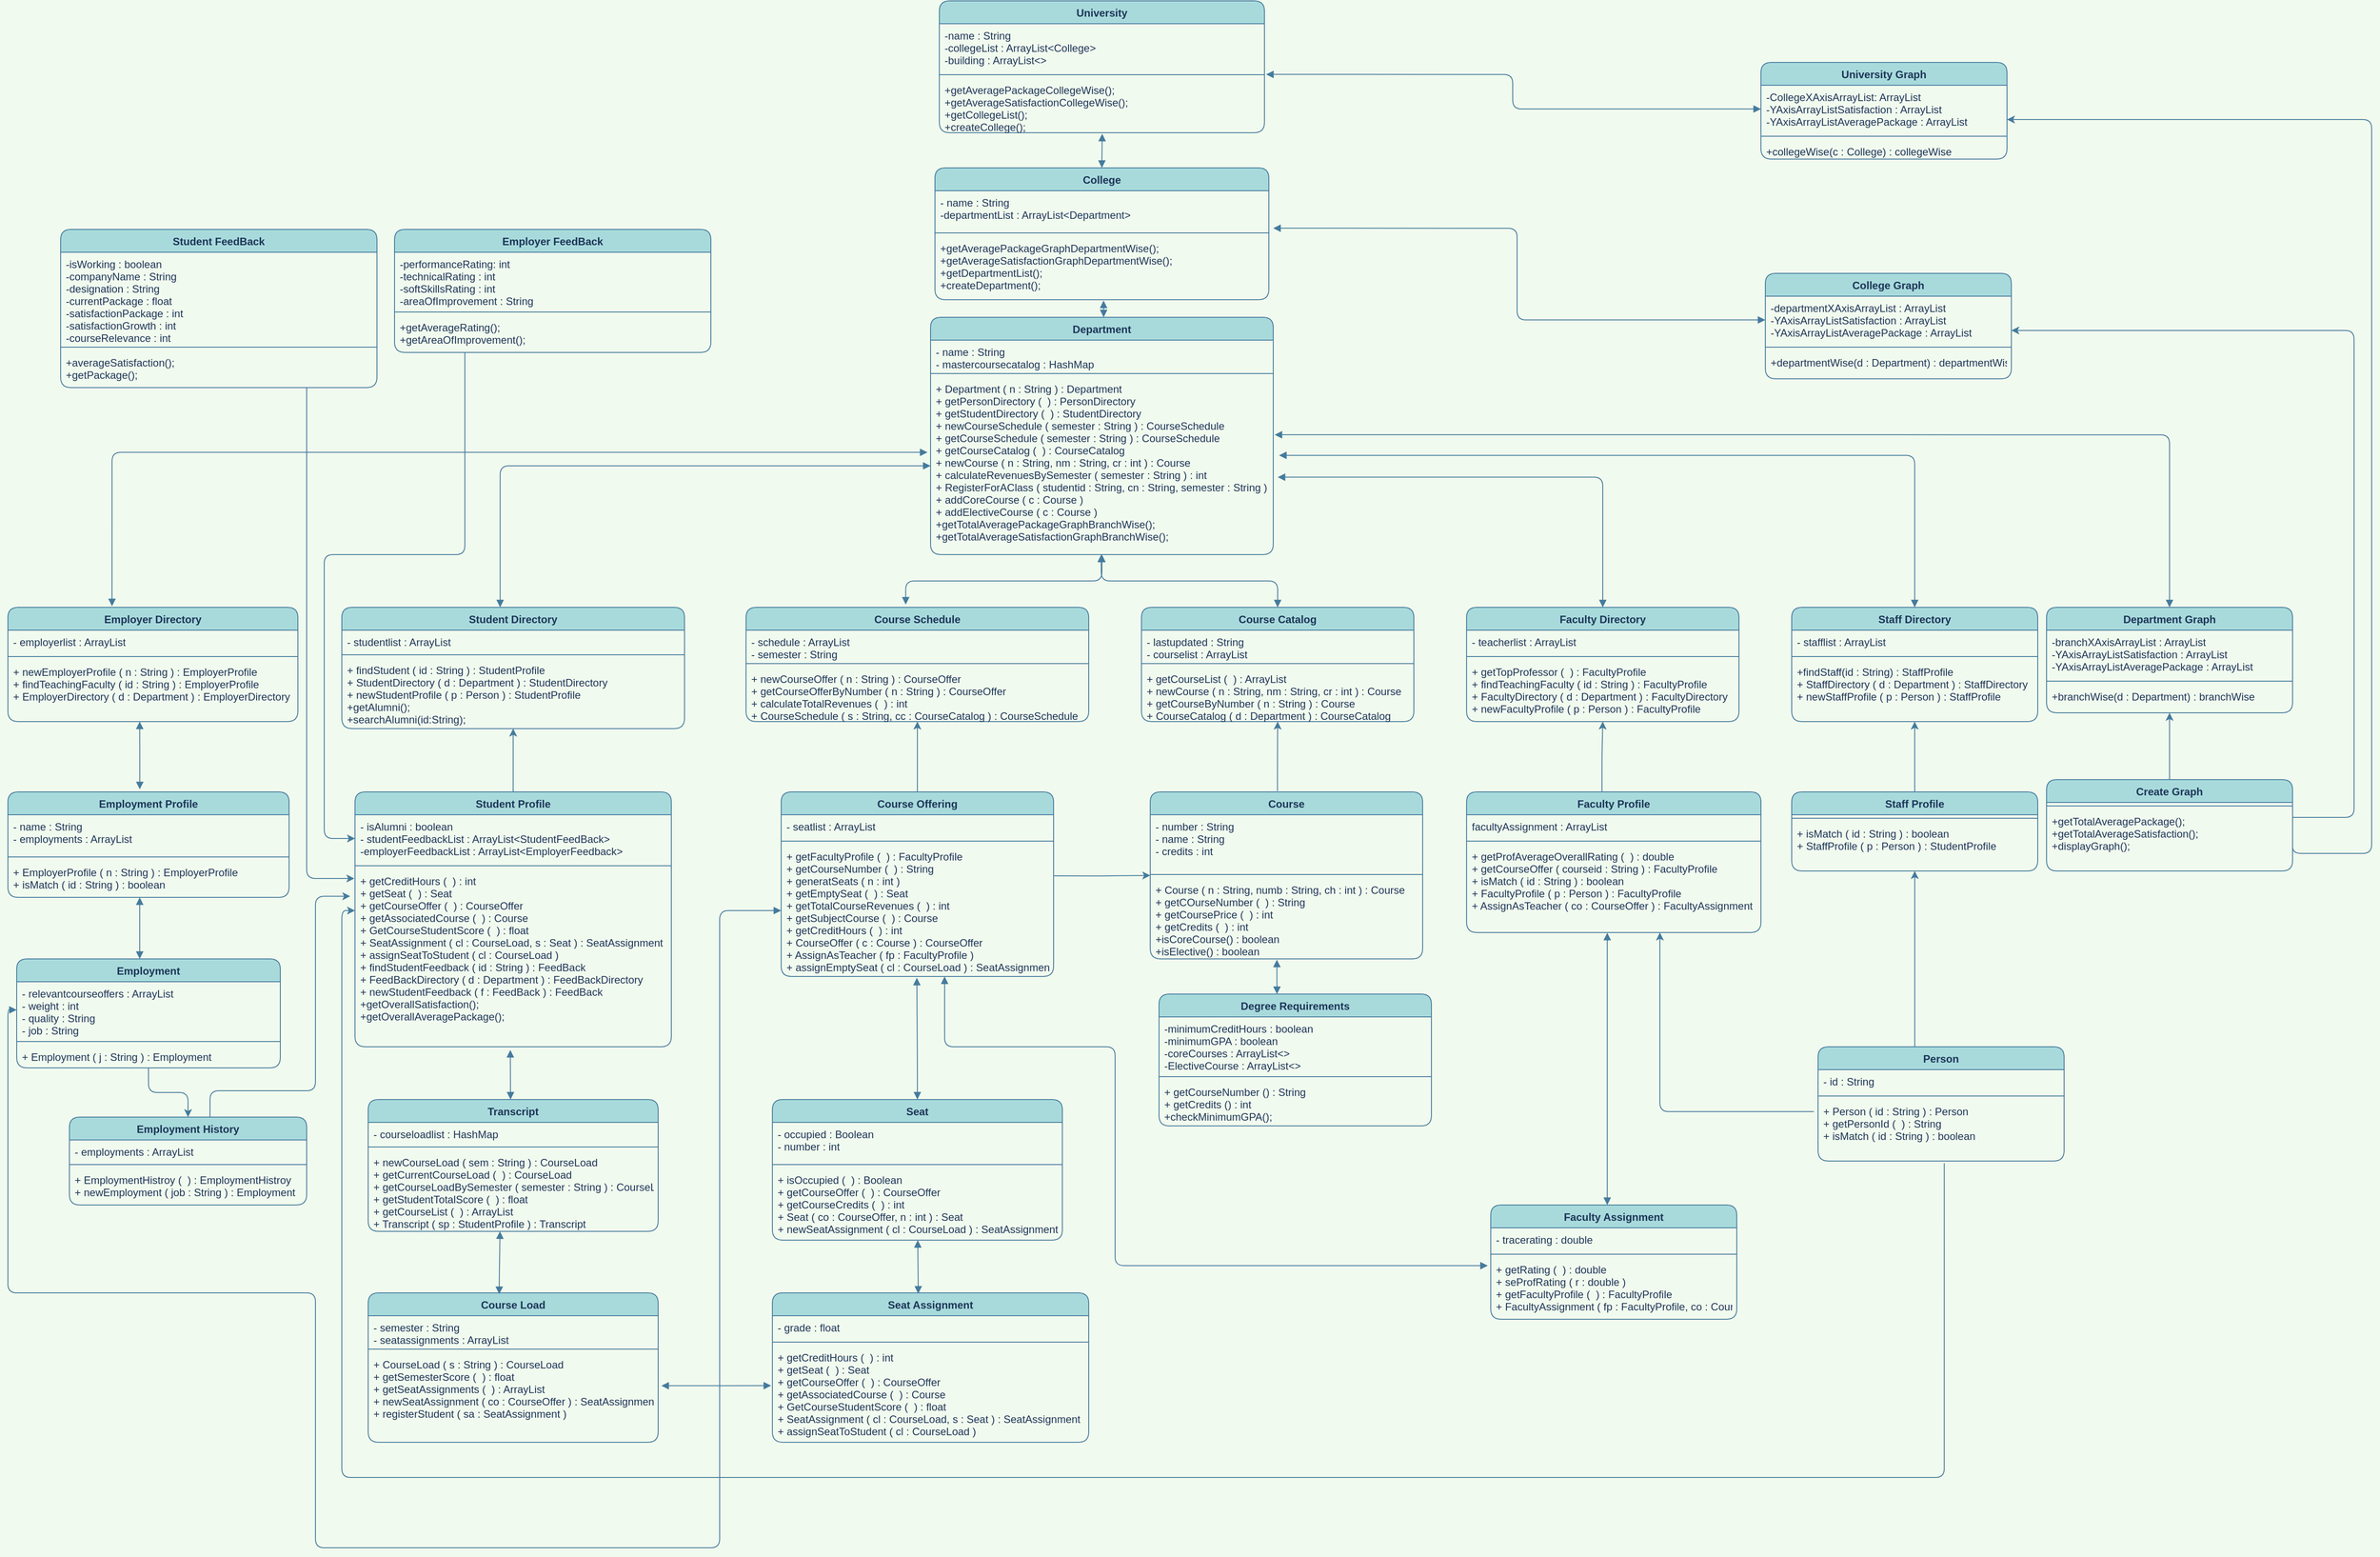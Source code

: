 <mxfile version="15.4.0" type="device"><diagram id="hmG7ARBuEPx7FNJgHl1C" name="University Model"><mxGraphModel dx="2036" dy="672" grid="1" gridSize="10" guides="1" tooltips="1" connect="1" arrows="1" fold="1" page="1" pageScale="1" pageWidth="850" pageHeight="1100" background="#F1FAEE" math="0" shadow="0"><root><mxCell id="8XZy-KwJrqAP6CTzf7bu-0"/><mxCell id="8XZy-KwJrqAP6CTzf7bu-1" parent="8XZy-KwJrqAP6CTzf7bu-0"/><mxCell id="xiM0bhFnX50lxFd8_ClU-0" value="University" style="swimlane;fontStyle=1;align=center;verticalAlign=top;childLayout=stackLayout;horizontal=1;startSize=26;horizontalStack=0;resizeParent=1;resizeParentMax=0;resizeLast=0;collapsible=1;marginBottom=0;fontColor=#1D3557;strokeColor=#457B9D;fillColor=#A8DADC;rounded=1;" parent="8XZy-KwJrqAP6CTzf7bu-1" vertex="1"><mxGeometry x="250" y="150" width="370" height="150" as="geometry"/></mxCell><mxCell id="xiM0bhFnX50lxFd8_ClU-1" value="-name : String&#10;-collegeList : ArrayList&lt;College&gt;&#10;-building : ArrayList&lt;&gt;" style="text;strokeColor=none;fillColor=none;align=left;verticalAlign=top;spacingLeft=4;spacingRight=4;overflow=hidden;rotatable=0;points=[[0,0.5],[1,0.5]];portConstraint=eastwest;fontColor=#1D3557;rounded=1;" parent="xiM0bhFnX50lxFd8_ClU-0" vertex="1"><mxGeometry y="26" width="370" height="54" as="geometry"/></mxCell><mxCell id="xiM0bhFnX50lxFd8_ClU-2" value="" style="line;strokeWidth=1;fillColor=none;align=left;verticalAlign=middle;spacingTop=-1;spacingLeft=3;spacingRight=3;rotatable=0;labelPosition=right;points=[];portConstraint=eastwest;fontColor=#1D3557;labelBackgroundColor=#F1FAEE;strokeColor=#457B9D;rounded=1;" parent="xiM0bhFnX50lxFd8_ClU-0" vertex="1"><mxGeometry y="80" width="370" height="8" as="geometry"/></mxCell><mxCell id="xiM0bhFnX50lxFd8_ClU-3" value="+getAveragePackageCollegeWise();&#10;+getAverageSatisfactionCollegeWise();&#10;+getCollegeList();&#10;+createCollege();" style="text;strokeColor=none;fillColor=none;align=left;verticalAlign=top;spacingLeft=4;spacingRight=4;overflow=hidden;rotatable=0;points=[[0,0.5],[1,0.5]];portConstraint=eastwest;fontColor=#1D3557;rounded=1;" parent="xiM0bhFnX50lxFd8_ClU-0" vertex="1"><mxGeometry y="88" width="370" height="62" as="geometry"/></mxCell><mxCell id="9Qw8u2WpM08FPYOBL-g6-0" value="College" style="swimlane;fontStyle=1;align=center;verticalAlign=top;childLayout=stackLayout;horizontal=1;startSize=26;horizontalStack=0;resizeParent=1;resizeParentMax=0;resizeLast=0;collapsible=1;marginBottom=0;fillColor=#A8DADC;strokeColor=#457B9D;fontColor=#1D3557;rounded=1;" parent="8XZy-KwJrqAP6CTzf7bu-1" vertex="1"><mxGeometry x="245" y="340" width="380" height="150" as="geometry"><mxRectangle x="320" y="140" width="130" height="26" as="alternateBounds"/></mxGeometry></mxCell><mxCell id="9Qw8u2WpM08FPYOBL-g6-1" value="- name : String&#10;-departmentList : ArrayList&lt;Department&gt;" style="text;strokeColor=none;fillColor=none;align=left;verticalAlign=top;spacingLeft=4;spacingRight=4;overflow=hidden;rotatable=0;points=[[0,0.5],[1,0.5]];portConstraint=eastwest;fontColor=#1D3557;rounded=1;" parent="9Qw8u2WpM08FPYOBL-g6-0" vertex="1"><mxGeometry y="26" width="380" height="44" as="geometry"/></mxCell><mxCell id="9Qw8u2WpM08FPYOBL-g6-2" value="" style="line;strokeWidth=1;fillColor=none;align=left;verticalAlign=middle;spacingTop=-1;spacingLeft=3;spacingRight=3;rotatable=0;labelPosition=right;points=[];portConstraint=eastwest;strokeColor=#457B9D;fontColor=#1D3557;labelBackgroundColor=#F1FAEE;rounded=1;" parent="9Qw8u2WpM08FPYOBL-g6-0" vertex="1"><mxGeometry y="70" width="380" height="8" as="geometry"/></mxCell><mxCell id="9Qw8u2WpM08FPYOBL-g6-3" value="+getAveragePackageGraphDepartmentWise();&#10;+getAverageSatisfactionGraphDepartmentWise();&#10;+getDepartmentList();&#10;+createDepartment();" style="text;strokeColor=none;fillColor=none;align=left;verticalAlign=top;spacingLeft=4;spacingRight=4;overflow=hidden;rotatable=0;points=[[0,0.5],[1,0.5]];portConstraint=eastwest;fontColor=#1D3557;rounded=1;" parent="9Qw8u2WpM08FPYOBL-g6-0" vertex="1"><mxGeometry y="78" width="380" height="72" as="geometry"/></mxCell><mxCell id="QoO2kdeMF4VTZcNNW5kh-0" value="Department" style="swimlane;fontStyle=1;align=center;verticalAlign=top;childLayout=stackLayout;horizontal=1;startSize=26;horizontalStack=0;resizeParent=1;resizeParentMax=0;resizeLast=0;collapsible=1;marginBottom=0;fillColor=#A8DADC;strokeColor=#457B9D;fontColor=#1D3557;rounded=1;" parent="8XZy-KwJrqAP6CTzf7bu-1" vertex="1"><mxGeometry x="240" y="510" width="390" height="270" as="geometry"/></mxCell><mxCell id="QoO2kdeMF4VTZcNNW5kh-1" value="- name : String&#10;- mastercoursecatalog : HashMap&#10;" style="text;strokeColor=none;fillColor=none;align=left;verticalAlign=top;spacingLeft=4;spacingRight=4;overflow=hidden;rotatable=0;points=[[0,0.5],[1,0.5]];portConstraint=eastwest;fontColor=#1D3557;rounded=1;" parent="QoO2kdeMF4VTZcNNW5kh-0" vertex="1"><mxGeometry y="26" width="390" height="34" as="geometry"/></mxCell><mxCell id="QoO2kdeMF4VTZcNNW5kh-2" value="" style="line;strokeWidth=1;fillColor=none;align=left;verticalAlign=middle;spacingTop=-1;spacingLeft=3;spacingRight=3;rotatable=0;labelPosition=right;points=[];portConstraint=eastwest;strokeColor=#457B9D;fontColor=#1D3557;labelBackgroundColor=#F1FAEE;rounded=1;" parent="QoO2kdeMF4VTZcNNW5kh-0" vertex="1"><mxGeometry y="60" width="390" height="8" as="geometry"/></mxCell><mxCell id="QoO2kdeMF4VTZcNNW5kh-3" value="+ Department ( n : String ) : Department&#10;+ getPersonDirectory (  ) : PersonDirectory&#10;+ getStudentDirectory (  ) : StudentDirectory&#10;+ newCourseSchedule ( semester : String ) : CourseSchedule&#10;+ getCourseSchedule ( semester : String ) : CourseSchedule&#10;+ getCourseCatalog (  ) : CourseCatalog&#10;+ newCourse ( n : String, nm : String, cr : int ) : Course&#10;+ calculateRevenuesBySemester ( semester : String ) : int&#10;+ RegisterForAClass ( studentid : String, cn : String, semester : String )&#10;+ addCoreCourse ( c : Course )&#10;+ addElectiveCourse ( c : Course )&#10;+getTotalAveragePackageGraphBranchWise();&#10;+getTotalAverageSatisfactionGraphBranchWise();&#10;" style="text;strokeColor=none;fillColor=none;align=left;verticalAlign=top;spacingLeft=4;spacingRight=4;overflow=hidden;rotatable=0;points=[[0,0.5],[1,0.5]];portConstraint=eastwest;fontColor=#1D3557;rounded=1;" parent="QoO2kdeMF4VTZcNNW5kh-0" vertex="1"><mxGeometry y="68" width="390" height="202" as="geometry"/></mxCell><mxCell id="rT5i9bH1jdNJNrxaDd-x-3" style="edgeStyle=orthogonalEdgeStyle;rounded=1;sketch=0;orthogonalLoop=1;jettySize=auto;html=1;fontColor=#1D3557;strokeColor=#457B9D;fillColor=#A8DADC;" parent="8XZy-KwJrqAP6CTzf7bu-1" source="rT5i9bH1jdNJNrxaDd-x-0" target="UFh7tsBaTtRQZg1QGHfV-0" edge="1"><mxGeometry relative="1" as="geometry"/></mxCell><mxCell id="UFh7tsBaTtRQZg1QGHfV-0" value="Staff Directory" style="swimlane;fontStyle=1;align=center;verticalAlign=top;childLayout=stackLayout;horizontal=1;startSize=26;horizontalStack=0;resizeParent=1;resizeParentMax=0;resizeLast=0;collapsible=1;marginBottom=0;fillColor=#A8DADC;strokeColor=#457B9D;fontColor=#1D3557;rounded=1;" parent="8XZy-KwJrqAP6CTzf7bu-1" vertex="1"><mxGeometry x="1220" y="840" width="280" height="130" as="geometry"><mxRectangle x="320" y="140" width="130" height="26" as="alternateBounds"/></mxGeometry></mxCell><mxCell id="UFh7tsBaTtRQZg1QGHfV-1" value="- stafflist : ArrayList" style="text;strokeColor=none;fillColor=none;align=left;verticalAlign=top;spacingLeft=4;spacingRight=4;overflow=hidden;rotatable=0;points=[[0,0.5],[1,0.5]];portConstraint=eastwest;fontColor=#1D3557;rounded=1;" parent="UFh7tsBaTtRQZg1QGHfV-0" vertex="1"><mxGeometry y="26" width="280" height="26" as="geometry"/></mxCell><mxCell id="UFh7tsBaTtRQZg1QGHfV-2" value="" style="line;strokeWidth=1;fillColor=none;align=left;verticalAlign=middle;spacingTop=-1;spacingLeft=3;spacingRight=3;rotatable=0;labelPosition=right;points=[];portConstraint=eastwest;labelBackgroundColor=#F1FAEE;strokeColor=#457B9D;fontColor=#1D3557;rounded=1;" parent="UFh7tsBaTtRQZg1QGHfV-0" vertex="1"><mxGeometry y="52" width="280" height="8" as="geometry"/></mxCell><mxCell id="UFh7tsBaTtRQZg1QGHfV-3" value="+findStaff(id : String) : StaffProfile&#10;+ StaffDirectory ( d : Department ) : StaffDirectory&#10;+ newStaffProfile ( p : Person ) : StaffProfile" style="text;strokeColor=none;fillColor=none;align=left;verticalAlign=top;spacingLeft=4;spacingRight=4;overflow=hidden;rotatable=0;points=[[0,0.5],[1,0.5]];portConstraint=eastwest;fontColor=#1D3557;rounded=1;" parent="UFh7tsBaTtRQZg1QGHfV-0" vertex="1"><mxGeometry y="60" width="280" height="70" as="geometry"/></mxCell><mxCell id="gVBNayWgix5aqWl0Gq42-4" style="edgeStyle=orthogonalEdgeStyle;rounded=1;sketch=0;orthogonalLoop=1;jettySize=auto;html=1;fontColor=#1D3557;strokeColor=#457B9D;fillColor=#A8DADC;exitX=0.5;exitY=0;exitDx=0;exitDy=0;" parent="8XZy-KwJrqAP6CTzf7bu-1" source="gVBNayWgix5aqWl0Gq42-0" target="ApR0Ji5asaerJVW56muT-0" edge="1"><mxGeometry relative="1" as="geometry"/></mxCell><mxCell id="ApR0Ji5asaerJVW56muT-0" value="Course Schedule" style="swimlane;fontStyle=1;align=center;verticalAlign=top;childLayout=stackLayout;horizontal=1;startSize=26;horizontalStack=0;resizeParent=1;resizeParentMax=0;resizeLast=0;collapsible=1;marginBottom=0;fillColor=#A8DADC;strokeColor=#457B9D;fontColor=#1D3557;rounded=1;" parent="8XZy-KwJrqAP6CTzf7bu-1" vertex="1"><mxGeometry x="30" y="840" width="390" height="130" as="geometry"><mxRectangle x="320" y="140" width="130" height="26" as="alternateBounds"/></mxGeometry></mxCell><mxCell id="ApR0Ji5asaerJVW56muT-1" value="- schedule : ArrayList&#10;- semester : String" style="text;strokeColor=none;fillColor=none;align=left;verticalAlign=top;spacingLeft=4;spacingRight=4;overflow=hidden;rotatable=0;points=[[0,0.5],[1,0.5]];portConstraint=eastwest;fontColor=#1D3557;rounded=1;" parent="ApR0Ji5asaerJVW56muT-0" vertex="1"><mxGeometry y="26" width="390" height="34" as="geometry"/></mxCell><mxCell id="ApR0Ji5asaerJVW56muT-2" value="" style="line;strokeWidth=1;fillColor=none;align=left;verticalAlign=middle;spacingTop=-1;spacingLeft=3;spacingRight=3;rotatable=0;labelPosition=right;points=[];portConstraint=eastwest;labelBackgroundColor=#F1FAEE;strokeColor=#457B9D;fontColor=#1D3557;rounded=1;" parent="ApR0Ji5asaerJVW56muT-0" vertex="1"><mxGeometry y="60" width="390" height="8" as="geometry"/></mxCell><mxCell id="ApR0Ji5asaerJVW56muT-3" value="+ newCourseOffer ( n : String ) : CourseOffer&#10;+ getCourseOfferByNumber ( n : String ) : CourseOffer&#10;+ calculateTotalRevenues (  ) : int&#10;+ CourseSchedule ( s : String, cc : CourseCatalog ) : CourseSchedule" style="text;strokeColor=none;fillColor=none;align=left;verticalAlign=top;spacingLeft=4;spacingRight=4;overflow=hidden;rotatable=0;points=[[0,0.5],[1,0.5]];portConstraint=eastwest;fontColor=#1D3557;rounded=1;" parent="ApR0Ji5asaerJVW56muT-0" vertex="1"><mxGeometry y="68" width="390" height="62" as="geometry"/></mxCell><mxCell id="gVBNayWgix5aqWl0Gq42-5" style="edgeStyle=orthogonalEdgeStyle;rounded=1;sketch=0;orthogonalLoop=1;jettySize=auto;html=1;fontColor=#1D3557;strokeColor=#457B9D;fillColor=#A8DADC;exitX=0.5;exitY=0;exitDx=0;exitDy=0;" parent="8XZy-KwJrqAP6CTzf7bu-1" source="vPARhd5tD30Yv6LituGN-0" target="0N2SkDOP-IXPMhMWSw7l-0" edge="1"><mxGeometry relative="1" as="geometry"/></mxCell><mxCell id="0N2SkDOP-IXPMhMWSw7l-0" value="Student Directory" style="swimlane;fontStyle=1;align=center;verticalAlign=top;childLayout=stackLayout;horizontal=1;startSize=26;horizontalStack=0;resizeParent=1;resizeParentMax=0;resizeLast=0;collapsible=1;marginBottom=0;fillColor=#A8DADC;strokeColor=#457B9D;fontColor=#1D3557;rounded=1;" parent="8XZy-KwJrqAP6CTzf7bu-1" vertex="1"><mxGeometry x="-430" y="840" width="390" height="138" as="geometry"><mxRectangle x="320" y="140" width="130" height="26" as="alternateBounds"/></mxGeometry></mxCell><mxCell id="0N2SkDOP-IXPMhMWSw7l-1" value="- studentlist : ArrayList" style="text;strokeColor=none;fillColor=none;align=left;verticalAlign=top;spacingLeft=4;spacingRight=4;overflow=hidden;rotatable=0;points=[[0,0.5],[1,0.5]];portConstraint=eastwest;fontColor=#1D3557;rounded=1;" parent="0N2SkDOP-IXPMhMWSw7l-0" vertex="1"><mxGeometry y="26" width="390" height="24" as="geometry"/></mxCell><mxCell id="0N2SkDOP-IXPMhMWSw7l-2" value="" style="line;strokeWidth=1;fillColor=none;align=left;verticalAlign=middle;spacingTop=-1;spacingLeft=3;spacingRight=3;rotatable=0;labelPosition=right;points=[];portConstraint=eastwest;labelBackgroundColor=#F1FAEE;strokeColor=#457B9D;fontColor=#1D3557;rounded=1;" parent="0N2SkDOP-IXPMhMWSw7l-0" vertex="1"><mxGeometry y="50" width="390" height="8" as="geometry"/></mxCell><mxCell id="0N2SkDOP-IXPMhMWSw7l-3" value="+ findStudent ( id : String ) : StudentProfile&#10;+ StudentDirectory ( d : Department ) : StudentDirectory&#10;+ newStudentProfile ( p : Person ) : StudentProfile&#10;+getAlumni();&#10;+searchAlumni(id:String);" style="text;strokeColor=none;fillColor=none;align=left;verticalAlign=top;spacingLeft=4;spacingRight=4;overflow=hidden;rotatable=0;points=[[0,0.5],[1,0.5]];portConstraint=eastwest;fontColor=#1D3557;rounded=1;" parent="0N2SkDOP-IXPMhMWSw7l-0" vertex="1"><mxGeometry y="58" width="390" height="80" as="geometry"/></mxCell><mxCell id="U3_ePy0knteFDd1Lyf9t-20" style="edgeStyle=orthogonalEdgeStyle;rounded=1;sketch=0;orthogonalLoop=1;jettySize=auto;html=1;fontColor=#1D3557;strokeColor=#457B9D;fillColor=#A8DADC;exitX=0.467;exitY=-0.005;exitDx=0;exitDy=0;exitPerimeter=0;" parent="8XZy-KwJrqAP6CTzf7bu-1" source="5zmImSISoQ9JnCXIZGsA-0" target="cEn6of1VYHYktMslJtb8-0" edge="1"><mxGeometry relative="1" as="geometry"/></mxCell><mxCell id="cEn6of1VYHYktMslJtb8-0" value="Course Catalog" style="swimlane;fontStyle=1;align=center;verticalAlign=top;childLayout=stackLayout;horizontal=1;startSize=26;horizontalStack=0;resizeParent=1;resizeParentMax=0;resizeLast=0;collapsible=1;marginBottom=0;fillColor=#A8DADC;strokeColor=#457B9D;fontColor=#1D3557;rounded=1;" parent="8XZy-KwJrqAP6CTzf7bu-1" vertex="1"><mxGeometry x="480" y="840" width="310" height="130" as="geometry"><mxRectangle x="320" y="140" width="130" height="26" as="alternateBounds"/></mxGeometry></mxCell><mxCell id="cEn6of1VYHYktMslJtb8-1" value="- lastupdated : String&#10;- courselist : ArrayList" style="text;strokeColor=none;fillColor=none;align=left;verticalAlign=top;spacingLeft=4;spacingRight=4;overflow=hidden;rotatable=0;points=[[0,0.5],[1,0.5]];portConstraint=eastwest;fontColor=#1D3557;rounded=1;" parent="cEn6of1VYHYktMslJtb8-0" vertex="1"><mxGeometry y="26" width="310" height="34" as="geometry"/></mxCell><mxCell id="cEn6of1VYHYktMslJtb8-2" value="" style="line;strokeWidth=1;fillColor=none;align=left;verticalAlign=middle;spacingTop=-1;spacingLeft=3;spacingRight=3;rotatable=0;labelPosition=right;points=[];portConstraint=eastwest;labelBackgroundColor=#F1FAEE;strokeColor=#457B9D;fontColor=#1D3557;rounded=1;" parent="cEn6of1VYHYktMslJtb8-0" vertex="1"><mxGeometry y="60" width="310" height="8" as="geometry"/></mxCell><mxCell id="cEn6of1VYHYktMslJtb8-3" value="+ getCourseList (  ) : ArrayList&#10;+ newCourse ( n : String, nm : String, cr : int ) : Course&#10;+ getCourseByNumber ( n : String ) : Course&#10;+ CourseCatalog ( d : Department ) : CourseCatalog" style="text;strokeColor=none;fillColor=none;align=left;verticalAlign=top;spacingLeft=4;spacingRight=4;overflow=hidden;rotatable=0;points=[[0,0.5],[1,0.5]];portConstraint=eastwest;fontColor=#1D3557;rounded=1;" parent="cEn6of1VYHYktMslJtb8-0" vertex="1"><mxGeometry y="68" width="310" height="62" as="geometry"/></mxCell><mxCell id="Ft5ZWr28tmse8A3KFkun-4" style="edgeStyle=orthogonalEdgeStyle;rounded=1;sketch=0;orthogonalLoop=1;jettySize=auto;html=1;fontColor=#1D3557;strokeColor=#457B9D;fillColor=#A8DADC;exitX=0.46;exitY=0.002;exitDx=0;exitDy=0;exitPerimeter=0;" parent="8XZy-KwJrqAP6CTzf7bu-1" source="Ft5ZWr28tmse8A3KFkun-0" target="c_CEJOl8epQGiUYhdQ8A-0" edge="1"><mxGeometry relative="1" as="geometry"/></mxCell><mxCell id="c_CEJOl8epQGiUYhdQ8A-0" value="Faculty Directory" style="swimlane;fontStyle=1;align=center;verticalAlign=top;childLayout=stackLayout;horizontal=1;startSize=26;horizontalStack=0;resizeParent=1;resizeParentMax=0;resizeLast=0;collapsible=1;marginBottom=0;fillColor=#A8DADC;strokeColor=#457B9D;fontColor=#1D3557;rounded=1;" parent="8XZy-KwJrqAP6CTzf7bu-1" vertex="1"><mxGeometry x="850" y="840" width="310" height="130" as="geometry"><mxRectangle x="320" y="140" width="130" height="26" as="alternateBounds"/></mxGeometry></mxCell><mxCell id="c_CEJOl8epQGiUYhdQ8A-1" value="- teacherlist : ArrayList" style="text;strokeColor=none;fillColor=none;align=left;verticalAlign=top;spacingLeft=4;spacingRight=4;overflow=hidden;rotatable=0;points=[[0,0.5],[1,0.5]];portConstraint=eastwest;fontColor=#1D3557;rounded=1;" parent="c_CEJOl8epQGiUYhdQ8A-0" vertex="1"><mxGeometry y="26" width="310" height="26" as="geometry"/></mxCell><mxCell id="c_CEJOl8epQGiUYhdQ8A-2" value="" style="line;strokeWidth=1;fillColor=none;align=left;verticalAlign=middle;spacingTop=-1;spacingLeft=3;spacingRight=3;rotatable=0;labelPosition=right;points=[];portConstraint=eastwest;labelBackgroundColor=#F1FAEE;strokeColor=#457B9D;fontColor=#1D3557;rounded=1;" parent="c_CEJOl8epQGiUYhdQ8A-0" vertex="1"><mxGeometry y="52" width="310" height="8" as="geometry"/></mxCell><mxCell id="c_CEJOl8epQGiUYhdQ8A-3" value="+ getTopProfessor (  ) : FacultyProfile&#10;+ findTeachingFaculty ( id : String ) : FacultyProfile&#10;+ FacultyDirectory ( d : Department ) : FacultyDirectory&#10;+ newFacultyProfile ( p : Person ) : FacultyProfile" style="text;strokeColor=none;fillColor=none;align=left;verticalAlign=top;spacingLeft=4;spacingRight=4;overflow=hidden;rotatable=0;points=[[0,0.5],[1,0.5]];portConstraint=eastwest;fontColor=#1D3557;rounded=1;" parent="c_CEJOl8epQGiUYhdQ8A-0" vertex="1"><mxGeometry y="60" width="310" height="70" as="geometry"/></mxCell><mxCell id="-l2cSCs8Db8W9Pg3gE8P-0" value="Employer Directory" style="swimlane;fontStyle=1;align=center;verticalAlign=top;childLayout=stackLayout;horizontal=1;startSize=26;horizontalStack=0;resizeParent=1;resizeParentMax=0;resizeLast=0;collapsible=1;marginBottom=0;fillColor=#A8DADC;strokeColor=#457B9D;fontColor=#1D3557;rounded=1;" parent="8XZy-KwJrqAP6CTzf7bu-1" vertex="1"><mxGeometry x="-810" y="840" width="330" height="130" as="geometry"><mxRectangle x="320" y="140" width="130" height="26" as="alternateBounds"/></mxGeometry></mxCell><mxCell id="-l2cSCs8Db8W9Pg3gE8P-1" value="- employerlist : ArrayList" style="text;strokeColor=none;fillColor=none;align=left;verticalAlign=top;spacingLeft=4;spacingRight=4;overflow=hidden;rotatable=0;points=[[0,0.5],[1,0.5]];portConstraint=eastwest;fontColor=#1D3557;rounded=1;" parent="-l2cSCs8Db8W9Pg3gE8P-0" vertex="1"><mxGeometry y="26" width="330" height="26" as="geometry"/></mxCell><mxCell id="-l2cSCs8Db8W9Pg3gE8P-2" value="" style="line;strokeWidth=1;fillColor=none;align=left;verticalAlign=middle;spacingTop=-1;spacingLeft=3;spacingRight=3;rotatable=0;labelPosition=right;points=[];portConstraint=eastwest;labelBackgroundColor=#F1FAEE;strokeColor=#457B9D;fontColor=#1D3557;rounded=1;" parent="-l2cSCs8Db8W9Pg3gE8P-0" vertex="1"><mxGeometry y="52" width="330" height="8" as="geometry"/></mxCell><mxCell id="-l2cSCs8Db8W9Pg3gE8P-3" value="+ newEmployerProfile ( n : String ) : EmployerProfile&#10;+ findTeachingFaculty ( id : String ) : EmployerProfile&#10;+ EmployerDirectory ( d : Department ) : EmployerDirectory" style="text;strokeColor=none;fillColor=none;align=left;verticalAlign=top;spacingLeft=4;spacingRight=4;overflow=hidden;rotatable=0;points=[[0,0.5],[1,0.5]];portConstraint=eastwest;fontColor=#1D3557;rounded=1;" parent="-l2cSCs8Db8W9Pg3gE8P-0" vertex="1"><mxGeometry y="60" width="330" height="70" as="geometry"/></mxCell><mxCell id="vPARhd5tD30Yv6LituGN-0" value="Student Profile" style="swimlane;fontStyle=1;align=center;verticalAlign=top;childLayout=stackLayout;horizontal=1;startSize=26;horizontalStack=0;resizeParent=1;resizeParentMax=0;resizeLast=0;collapsible=1;marginBottom=0;fillColor=#A8DADC;strokeColor=#457B9D;fontColor=#1D3557;rounded=1;" parent="8XZy-KwJrqAP6CTzf7bu-1" vertex="1"><mxGeometry x="-415" y="1050" width="360" height="290" as="geometry"><mxRectangle x="320" y="140" width="130" height="26" as="alternateBounds"/></mxGeometry></mxCell><mxCell id="vPARhd5tD30Yv6LituGN-1" value="- isAlumni : boolean&#10;- studentFeedbackList : ArrayList&lt;StudentFeedBack&gt;&#10;-employerFeedbackList : ArrayList&lt;EmployerFeedback&gt;" style="text;strokeColor=none;fillColor=none;align=left;verticalAlign=top;spacingLeft=4;spacingRight=4;overflow=hidden;rotatable=0;points=[[0,0.5],[1,0.5]];portConstraint=eastwest;fontColor=#1D3557;rounded=1;" parent="vPARhd5tD30Yv6LituGN-0" vertex="1"><mxGeometry y="26" width="360" height="54" as="geometry"/></mxCell><mxCell id="vPARhd5tD30Yv6LituGN-2" value="" style="line;strokeWidth=1;fillColor=none;align=left;verticalAlign=middle;spacingTop=-1;spacingLeft=3;spacingRight=3;rotatable=0;labelPosition=right;points=[];portConstraint=eastwest;labelBackgroundColor=#F1FAEE;strokeColor=#457B9D;fontColor=#1D3557;rounded=1;" parent="vPARhd5tD30Yv6LituGN-0" vertex="1"><mxGeometry y="80" width="360" height="8" as="geometry"/></mxCell><mxCell id="vPARhd5tD30Yv6LituGN-3" value="+ getCreditHours (  ) : int&#10;+ getSeat (  ) : Seat&#10;+ getCourseOffer (  ) : CourseOffer&#10;+ getAssociatedCourse (  ) : Course&#10;+ GetCourseStudentScore (  ) : float&#10;+ SeatAssignment ( cl : CourseLoad, s : Seat ) : SeatAssignment&#10;+ assignSeatToStudent ( cl : CourseLoad )&#10;+ findStudentFeedback ( id : String ) : FeedBack&#10;+ FeedBackDirectory ( d : Department ) : FeedBackDirectory&#10;+ newStudentFeedback ( f : FeedBack ) : FeedBack&#10;+getOverallSatisfaction();&#10;+getOverallAveragePackage();" style="text;strokeColor=none;fillColor=none;align=left;verticalAlign=top;spacingLeft=4;spacingRight=4;overflow=hidden;rotatable=0;points=[[0,0.5],[1,0.5]];portConstraint=eastwest;fontColor=#1D3557;rounded=1;" parent="vPARhd5tD30Yv6LituGN-0" vertex="1"><mxGeometry y="88" width="360" height="202" as="geometry"/></mxCell><mxCell id="gVBNayWgix5aqWl0Gq42-0" value="Course Offering" style="swimlane;fontStyle=1;align=center;verticalAlign=top;childLayout=stackLayout;horizontal=1;startSize=26;horizontalStack=0;resizeParent=1;resizeParentMax=0;resizeLast=0;collapsible=1;marginBottom=0;fillColor=#A8DADC;strokeColor=#457B9D;fontColor=#1D3557;rounded=1;" parent="8XZy-KwJrqAP6CTzf7bu-1" vertex="1"><mxGeometry x="70" y="1050" width="310" height="210" as="geometry"><mxRectangle x="320" y="140" width="130" height="26" as="alternateBounds"/></mxGeometry></mxCell><mxCell id="gVBNayWgix5aqWl0Gq42-1" value="- seatlist : ArrayList" style="text;strokeColor=none;fillColor=none;align=left;verticalAlign=top;spacingLeft=4;spacingRight=4;overflow=hidden;rotatable=0;points=[[0,0.5],[1,0.5]];portConstraint=eastwest;fontColor=#1D3557;rounded=1;" parent="gVBNayWgix5aqWl0Gq42-0" vertex="1"><mxGeometry y="26" width="310" height="26" as="geometry"/></mxCell><mxCell id="gVBNayWgix5aqWl0Gq42-2" value="" style="line;strokeWidth=1;fillColor=none;align=left;verticalAlign=middle;spacingTop=-1;spacingLeft=3;spacingRight=3;rotatable=0;labelPosition=right;points=[];portConstraint=eastwest;labelBackgroundColor=#F1FAEE;strokeColor=#457B9D;fontColor=#1D3557;rounded=1;" parent="gVBNayWgix5aqWl0Gq42-0" vertex="1"><mxGeometry y="52" width="310" height="8" as="geometry"/></mxCell><mxCell id="gVBNayWgix5aqWl0Gq42-3" value="+ getFacultyProfile (  ) : FacultyProfile&#10;+ getCourseNumber (  ) : String&#10;+ generatSeats ( n : int )&#10;+ getEmptySeat (  ) : Seat&#10;+ getTotalCourseRevenues (  ) : int&#10;+ getSubjectCourse (  ) : Course&#10;+ getCreditHours (  ) : int&#10;+ CourseOffer ( c : Course ) : CourseOffer&#10;+ AssignAsTeacher ( fp : FacultyProfile )&#10;+ assignEmptySeat ( cl : CourseLoad ) : SeatAssignment&#10;" style="text;strokeColor=none;fillColor=none;align=left;verticalAlign=top;spacingLeft=4;spacingRight=4;overflow=hidden;rotatable=0;points=[[0,0.5],[1,0.5]];portConstraint=eastwest;fontColor=#1D3557;rounded=1;" parent="gVBNayWgix5aqWl0Gq42-0" vertex="1"><mxGeometry y="60" width="310" height="150" as="geometry"/></mxCell><mxCell id="CBI_w1wV4yXV_WBx0Yvj-0" value="Seat" style="swimlane;fontStyle=1;align=center;verticalAlign=top;childLayout=stackLayout;horizontal=1;startSize=26;horizontalStack=0;resizeParent=1;resizeParentMax=0;resizeLast=0;collapsible=1;marginBottom=0;fillColor=#A8DADC;strokeColor=#457B9D;fontColor=#1D3557;rounded=1;" parent="8XZy-KwJrqAP6CTzf7bu-1" vertex="1"><mxGeometry x="60" y="1400" width="330" height="160" as="geometry"><mxRectangle x="320" y="140" width="130" height="26" as="alternateBounds"/></mxGeometry></mxCell><mxCell id="CBI_w1wV4yXV_WBx0Yvj-1" value="- occupied : Boolean&#10;- number : int" style="text;strokeColor=none;fillColor=none;align=left;verticalAlign=top;spacingLeft=4;spacingRight=4;overflow=hidden;rotatable=0;points=[[0,0.5],[1,0.5]];portConstraint=eastwest;fontColor=#1D3557;rounded=1;" parent="CBI_w1wV4yXV_WBx0Yvj-0" vertex="1"><mxGeometry y="26" width="330" height="44" as="geometry"/></mxCell><mxCell id="CBI_w1wV4yXV_WBx0Yvj-2" value="" style="line;strokeWidth=1;fillColor=none;align=left;verticalAlign=middle;spacingTop=-1;spacingLeft=3;spacingRight=3;rotatable=0;labelPosition=right;points=[];portConstraint=eastwest;labelBackgroundColor=#F1FAEE;strokeColor=#457B9D;fontColor=#1D3557;rounded=1;" parent="CBI_w1wV4yXV_WBx0Yvj-0" vertex="1"><mxGeometry y="70" width="330" height="8" as="geometry"/></mxCell><mxCell id="CBI_w1wV4yXV_WBx0Yvj-3" value="+ isOccupied (  ) : Boolean&#10;+ getCourseOffer (  ) : CourseOffer&#10;+ getCourseCredits (  ) : int&#10;+ Seat ( co : CourseOffer, n : int ) : Seat&#10;+ newSeatAssignment ( cl : CourseLoad ) : SeatAssignment" style="text;strokeColor=none;fillColor=none;align=left;verticalAlign=top;spacingLeft=4;spacingRight=4;overflow=hidden;rotatable=0;points=[[0,0.5],[1,0.5]];portConstraint=eastwest;fontColor=#1D3557;rounded=1;" parent="CBI_w1wV4yXV_WBx0Yvj-0" vertex="1"><mxGeometry y="78" width="330" height="82" as="geometry"/></mxCell><mxCell id="CBI_w1wV4yXV_WBx0Yvj-4" value="Seat Assignment" style="swimlane;fontStyle=1;align=center;verticalAlign=top;childLayout=stackLayout;horizontal=1;startSize=26;horizontalStack=0;resizeParent=1;resizeParentMax=0;resizeLast=0;collapsible=1;marginBottom=0;fillColor=#A8DADC;strokeColor=#457B9D;fontColor=#1D3557;rounded=1;" parent="8XZy-KwJrqAP6CTzf7bu-1" vertex="1"><mxGeometry x="60" y="1620" width="360" height="170" as="geometry"><mxRectangle x="320" y="140" width="130" height="26" as="alternateBounds"/></mxGeometry></mxCell><mxCell id="CBI_w1wV4yXV_WBx0Yvj-5" value="- grade : float" style="text;strokeColor=none;fillColor=none;align=left;verticalAlign=top;spacingLeft=4;spacingRight=4;overflow=hidden;rotatable=0;points=[[0,0.5],[1,0.5]];portConstraint=eastwest;fontColor=#1D3557;rounded=1;" parent="CBI_w1wV4yXV_WBx0Yvj-4" vertex="1"><mxGeometry y="26" width="360" height="26" as="geometry"/></mxCell><mxCell id="CBI_w1wV4yXV_WBx0Yvj-6" value="" style="line;strokeWidth=1;fillColor=none;align=left;verticalAlign=middle;spacingTop=-1;spacingLeft=3;spacingRight=3;rotatable=0;labelPosition=right;points=[];portConstraint=eastwest;labelBackgroundColor=#F1FAEE;strokeColor=#457B9D;fontColor=#1D3557;rounded=1;" parent="CBI_w1wV4yXV_WBx0Yvj-4" vertex="1"><mxGeometry y="52" width="360" height="8" as="geometry"/></mxCell><mxCell id="CBI_w1wV4yXV_WBx0Yvj-7" value="+ getCreditHours (  ) : int&#10;+ getSeat (  ) : Seat&#10;+ getCourseOffer (  ) : CourseOffer&#10;+ getAssociatedCourse (  ) : Course&#10;+ GetCourseStudentScore (  ) : float&#10;+ SeatAssignment ( cl : CourseLoad, s : Seat ) : SeatAssignment&#10;+ assignSeatToStudent ( cl : CourseLoad )" style="text;strokeColor=none;fillColor=none;align=left;verticalAlign=top;spacingLeft=4;spacingRight=4;overflow=hidden;rotatable=0;points=[[0,0.5],[1,0.5]];portConstraint=eastwest;fontColor=#1D3557;rounded=1;" parent="CBI_w1wV4yXV_WBx0Yvj-4" vertex="1"><mxGeometry y="60" width="360" height="110" as="geometry"/></mxCell><mxCell id="5zmImSISoQ9JnCXIZGsA-0" value="Course" style="swimlane;fontStyle=1;align=center;verticalAlign=top;childLayout=stackLayout;horizontal=1;startSize=26;horizontalStack=0;resizeParent=1;resizeParentMax=0;resizeLast=0;collapsible=1;marginBottom=0;fillColor=#A8DADC;strokeColor=#457B9D;fontColor=#1D3557;rounded=1;" parent="8XZy-KwJrqAP6CTzf7bu-1" vertex="1"><mxGeometry x="490" y="1050" width="310" height="190" as="geometry"><mxRectangle x="320" y="140" width="130" height="26" as="alternateBounds"/></mxGeometry></mxCell><mxCell id="5zmImSISoQ9JnCXIZGsA-1" value="- number : String&#10;- name : String&#10;- credits : int" style="text;strokeColor=none;fillColor=none;align=left;verticalAlign=top;spacingLeft=4;spacingRight=4;overflow=hidden;rotatable=0;points=[[0,0.5],[1,0.5]];portConstraint=eastwest;fontColor=#1D3557;rounded=1;" parent="5zmImSISoQ9JnCXIZGsA-0" vertex="1"><mxGeometry y="26" width="310" height="64" as="geometry"/></mxCell><mxCell id="5zmImSISoQ9JnCXIZGsA-2" value="" style="line;strokeWidth=1;fillColor=none;align=left;verticalAlign=middle;spacingTop=-1;spacingLeft=3;spacingRight=3;rotatable=0;labelPosition=right;points=[];portConstraint=eastwest;labelBackgroundColor=#F1FAEE;strokeColor=#457B9D;fontColor=#1D3557;rounded=1;" parent="5zmImSISoQ9JnCXIZGsA-0" vertex="1"><mxGeometry y="90" width="310" height="8" as="geometry"/></mxCell><mxCell id="5zmImSISoQ9JnCXIZGsA-3" value="+ Course ( n : String, numb : String, ch : int ) : Course&#10;+ getCOurseNumber (  ) : String&#10;+ getCoursePrice (  ) : int&#10;+ getCredits (  ) : int&#10;+isCoreCourse() : boolean&#10;+isElective() : boolean" style="text;strokeColor=none;fillColor=none;align=left;verticalAlign=top;spacingLeft=4;spacingRight=4;overflow=hidden;rotatable=0;points=[[0,0.5],[1,0.5]];portConstraint=eastwest;fontColor=#1D3557;rounded=1;" parent="5zmImSISoQ9JnCXIZGsA-0" vertex="1"><mxGeometry y="98" width="310" height="92" as="geometry"/></mxCell><mxCell id="5wm1py77nLjmcNEpihCY-5" style="edgeStyle=orthogonalEdgeStyle;rounded=1;sketch=0;orthogonalLoop=1;jettySize=auto;html=1;fontColor=#1D3557;strokeColor=#457B9D;fillColor=#A8DADC;exitX=0.393;exitY=0;exitDx=0;exitDy=0;exitPerimeter=0;" parent="8XZy-KwJrqAP6CTzf7bu-1" source="m2yeKBWJYl0Tck4vaBxt-0" target="rT5i9bH1jdNJNrxaDd-x-0" edge="1"><mxGeometry relative="1" as="geometry"/></mxCell><mxCell id="rT5i9bH1jdNJNrxaDd-x-0" value="Staff Profile" style="swimlane;fontStyle=1;align=center;verticalAlign=top;childLayout=stackLayout;horizontal=1;startSize=26;horizontalStack=0;resizeParent=1;resizeParentMax=0;resizeLast=0;collapsible=1;marginBottom=0;fillColor=#A8DADC;strokeColor=#457B9D;fontColor=#1D3557;rounded=1;" parent="8XZy-KwJrqAP6CTzf7bu-1" vertex="1"><mxGeometry x="1220" y="1050" width="280" height="90" as="geometry"><mxRectangle x="320" y="140" width="130" height="26" as="alternateBounds"/></mxGeometry></mxCell><mxCell id="rT5i9bH1jdNJNrxaDd-x-1" value="" style="line;strokeWidth=1;fillColor=none;align=left;verticalAlign=middle;spacingTop=-1;spacingLeft=3;spacingRight=3;rotatable=0;labelPosition=right;points=[];portConstraint=eastwest;labelBackgroundColor=#F1FAEE;strokeColor=#457B9D;fontColor=#1D3557;rounded=1;" parent="rT5i9bH1jdNJNrxaDd-x-0" vertex="1"><mxGeometry y="26" width="280" height="8" as="geometry"/></mxCell><mxCell id="rT5i9bH1jdNJNrxaDd-x-2" value="+ isMatch ( id : String ) : boolean&#10;+ StaffProfile ( p : Person ) : StudentProfile" style="text;strokeColor=none;fillColor=none;align=left;verticalAlign=top;spacingLeft=4;spacingRight=4;overflow=hidden;rotatable=0;points=[[0,0.5],[1,0.5]];portConstraint=eastwest;fontColor=#1D3557;rounded=1;" parent="rT5i9bH1jdNJNrxaDd-x-0" vertex="1"><mxGeometry y="34" width="280" height="56" as="geometry"/></mxCell><mxCell id="U3_ePy0knteFDd1Lyf9t-1" value="Transcript" style="swimlane;fontStyle=1;align=center;verticalAlign=top;childLayout=stackLayout;horizontal=1;startSize=26;horizontalStack=0;resizeParent=1;resizeParentMax=0;resizeLast=0;collapsible=1;marginBottom=0;fillColor=#A8DADC;strokeColor=#457B9D;fontColor=#1D3557;rounded=1;" parent="8XZy-KwJrqAP6CTzf7bu-1" vertex="1"><mxGeometry x="-400" y="1400" width="330" height="150" as="geometry"><mxRectangle x="320" y="140" width="130" height="26" as="alternateBounds"/></mxGeometry></mxCell><mxCell id="U3_ePy0knteFDd1Lyf9t-2" value="- courseloadlist : HashMap" style="text;strokeColor=none;fillColor=none;align=left;verticalAlign=top;spacingLeft=4;spacingRight=4;overflow=hidden;rotatable=0;points=[[0,0.5],[1,0.5]];portConstraint=eastwest;fontColor=#1D3557;rounded=1;" parent="U3_ePy0knteFDd1Lyf9t-1" vertex="1"><mxGeometry y="26" width="330" height="24" as="geometry"/></mxCell><mxCell id="U3_ePy0knteFDd1Lyf9t-3" value="" style="line;strokeWidth=1;fillColor=none;align=left;verticalAlign=middle;spacingTop=-1;spacingLeft=3;spacingRight=3;rotatable=0;labelPosition=right;points=[];portConstraint=eastwest;labelBackgroundColor=#F1FAEE;strokeColor=#457B9D;fontColor=#1D3557;rounded=1;" parent="U3_ePy0knteFDd1Lyf9t-1" vertex="1"><mxGeometry y="50" width="330" height="8" as="geometry"/></mxCell><mxCell id="U3_ePy0knteFDd1Lyf9t-4" value="+ newCourseLoad ( sem : String ) : CourseLoad&#10;+ getCurrentCourseLoad (  ) : CourseLoad&#10;+ getCourseLoadBySemester ( semester : String ) : CourseLoad&#10;+ getStudentTotalScore (  ) : float&#10;+ getCourseList (  ) : ArrayList&#10;+ Transcript ( sp : StudentProfile ) : Transcript&#10;" style="text;strokeColor=none;fillColor=none;align=left;verticalAlign=top;spacingLeft=4;spacingRight=4;overflow=hidden;rotatable=0;points=[[0,0.5],[1,0.5]];portConstraint=eastwest;fontColor=#1D3557;rounded=1;" parent="U3_ePy0knteFDd1Lyf9t-1" vertex="1"><mxGeometry y="58" width="330" height="92" as="geometry"/></mxCell><mxCell id="U3_ePy0knteFDd1Lyf9t-6" value="Course Load" style="swimlane;fontStyle=1;align=center;verticalAlign=top;childLayout=stackLayout;horizontal=1;startSize=26;horizontalStack=0;resizeParent=1;resizeParentMax=0;resizeLast=0;collapsible=1;marginBottom=0;fillColor=#A8DADC;strokeColor=#457B9D;fontColor=#1D3557;rounded=1;" parent="8XZy-KwJrqAP6CTzf7bu-1" vertex="1"><mxGeometry x="-400" y="1620" width="330" height="170" as="geometry"><mxRectangle x="320" y="140" width="130" height="26" as="alternateBounds"/></mxGeometry></mxCell><mxCell id="U3_ePy0knteFDd1Lyf9t-7" value="- semester : String&#10;- seatassignments : ArrayList" style="text;strokeColor=none;fillColor=none;align=left;verticalAlign=top;spacingLeft=4;spacingRight=4;overflow=hidden;rotatable=0;points=[[0,0.5],[1,0.5]];portConstraint=eastwest;fontColor=#1D3557;rounded=1;" parent="U3_ePy0knteFDd1Lyf9t-6" vertex="1"><mxGeometry y="26" width="330" height="34" as="geometry"/></mxCell><mxCell id="U3_ePy0knteFDd1Lyf9t-8" value="" style="line;strokeWidth=1;fillColor=none;align=left;verticalAlign=middle;spacingTop=-1;spacingLeft=3;spacingRight=3;rotatable=0;labelPosition=right;points=[];portConstraint=eastwest;labelBackgroundColor=#F1FAEE;strokeColor=#457B9D;fontColor=#1D3557;rounded=1;" parent="U3_ePy0knteFDd1Lyf9t-6" vertex="1"><mxGeometry y="60" width="330" height="8" as="geometry"/></mxCell><mxCell id="U3_ePy0knteFDd1Lyf9t-9" value="+ CourseLoad ( s : String ) : CourseLoad&#10;+ getSemesterScore (  ) : float&#10;+ getSeatAssignments (  ) : ArrayList&#10;+ newSeatAssignment ( co : CourseOffer ) : SeatAssignment&#10;+ registerStudent ( sa : SeatAssignment )" style="text;strokeColor=none;fillColor=none;align=left;verticalAlign=top;spacingLeft=4;spacingRight=4;overflow=hidden;rotatable=0;points=[[0,0.5],[1,0.5]];portConstraint=eastwest;fontColor=#1D3557;rounded=1;" parent="U3_ePy0knteFDd1Lyf9t-6" vertex="1"><mxGeometry y="68" width="330" height="102" as="geometry"/></mxCell><mxCell id="U3_ePy0knteFDd1Lyf9t-14" value="Degree Requirements" style="swimlane;fontStyle=1;align=center;verticalAlign=top;childLayout=stackLayout;horizontal=1;startSize=26;horizontalStack=0;resizeParent=1;resizeParentMax=0;resizeLast=0;collapsible=1;marginBottom=0;fillColor=#A8DADC;strokeColor=#457B9D;fontColor=#1D3557;rounded=1;" parent="8XZy-KwJrqAP6CTzf7bu-1" vertex="1"><mxGeometry x="500" y="1280" width="310" height="150" as="geometry"><mxRectangle x="320" y="140" width="130" height="26" as="alternateBounds"/></mxGeometry></mxCell><mxCell id="U3_ePy0knteFDd1Lyf9t-15" value="-minimumCreditHours : boolean&#10;-minimumGPA : boolean&#10;-coreCourses : ArrayList&lt;&gt;&#10;-ElectiveCourse : ArrayList&lt;&gt;" style="text;strokeColor=none;fillColor=none;align=left;verticalAlign=top;spacingLeft=4;spacingRight=4;overflow=hidden;rotatable=0;points=[[0,0.5],[1,0.5]];portConstraint=eastwest;fontColor=#1D3557;rounded=1;" parent="U3_ePy0knteFDd1Lyf9t-14" vertex="1"><mxGeometry y="26" width="310" height="64" as="geometry"/></mxCell><mxCell id="U3_ePy0knteFDd1Lyf9t-16" value="" style="line;strokeWidth=1;fillColor=none;align=left;verticalAlign=middle;spacingTop=-1;spacingLeft=3;spacingRight=3;rotatable=0;labelPosition=right;points=[];portConstraint=eastwest;labelBackgroundColor=#F1FAEE;strokeColor=#457B9D;fontColor=#1D3557;rounded=1;" parent="U3_ePy0knteFDd1Lyf9t-14" vertex="1"><mxGeometry y="90" width="310" height="8" as="geometry"/></mxCell><mxCell id="U3_ePy0knteFDd1Lyf9t-17" value="+ getCourseNumber () : String&#10;+ getCredits () : int&#10;+checkMinimumGPA();" style="text;strokeColor=none;fillColor=none;align=left;verticalAlign=top;spacingLeft=4;spacingRight=4;overflow=hidden;rotatable=0;points=[[0,0.5],[1,0.5]];portConstraint=eastwest;fontColor=#1D3557;rounded=1;" parent="U3_ePy0knteFDd1Lyf9t-14" vertex="1"><mxGeometry y="98" width="310" height="52" as="geometry"/></mxCell><mxCell id="U3_ePy0knteFDd1Lyf9t-19" style="edgeStyle=orthogonalEdgeStyle;rounded=1;sketch=0;orthogonalLoop=1;jettySize=auto;html=1;fontColor=#1D3557;strokeColor=#457B9D;fillColor=#A8DADC;exitX=1.002;exitY=0.237;exitDx=0;exitDy=0;exitPerimeter=0;" parent="8XZy-KwJrqAP6CTzf7bu-1" source="gVBNayWgix5aqWl0Gq42-3" target="5zmImSISoQ9JnCXIZGsA-0" edge="1"><mxGeometry relative="1" as="geometry"/></mxCell><mxCell id="Ft5ZWr28tmse8A3KFkun-0" value="Faculty Profile" style="swimlane;fontStyle=1;align=center;verticalAlign=top;childLayout=stackLayout;horizontal=1;startSize=26;horizontalStack=0;resizeParent=1;resizeParentMax=0;resizeLast=0;collapsible=1;marginBottom=0;fillColor=#A8DADC;strokeColor=#457B9D;fontColor=#1D3557;rounded=1;" parent="8XZy-KwJrqAP6CTzf7bu-1" vertex="1"><mxGeometry x="850" y="1050" width="335" height="160" as="geometry"><mxRectangle x="720" y="480" width="130" height="26" as="alternateBounds"/></mxGeometry></mxCell><mxCell id="Ft5ZWr28tmse8A3KFkun-1" value="facultyAssignment : ArrayList" style="text;strokeColor=none;fillColor=none;align=left;verticalAlign=top;spacingLeft=4;spacingRight=4;overflow=hidden;rotatable=0;points=[[0,0.5],[1,0.5]];portConstraint=eastwest;fontColor=#1D3557;rounded=1;" parent="Ft5ZWr28tmse8A3KFkun-0" vertex="1"><mxGeometry y="26" width="335" height="26" as="geometry"/></mxCell><mxCell id="Ft5ZWr28tmse8A3KFkun-2" value="" style="line;strokeWidth=1;fillColor=none;align=left;verticalAlign=middle;spacingTop=-1;spacingLeft=3;spacingRight=3;rotatable=0;labelPosition=right;points=[];portConstraint=eastwest;labelBackgroundColor=#F1FAEE;strokeColor=#457B9D;fontColor=#1D3557;rounded=1;" parent="Ft5ZWr28tmse8A3KFkun-0" vertex="1"><mxGeometry y="52" width="335" height="8" as="geometry"/></mxCell><mxCell id="Ft5ZWr28tmse8A3KFkun-3" value="+ getProfAverageOverallRating (  ) : double&#10;+ getCourseOffer ( courseid : String ) : FacultyProfile&#10;+ isMatch ( id : String ) : boolean&#10;+ FacultyProfile ( p : Person ) : FacultyProfile&#10;+ AssignAsTeacher ( co : CourseOffer ) : FacultyAssignment" style="text;strokeColor=none;fillColor=none;align=left;verticalAlign=top;spacingLeft=4;spacingRight=4;overflow=hidden;rotatable=0;points=[[0,0.5],[1,0.5]];portConstraint=eastwest;fontColor=#1D3557;rounded=1;" parent="Ft5ZWr28tmse8A3KFkun-0" vertex="1"><mxGeometry y="60" width="335" height="100" as="geometry"/></mxCell><mxCell id="KXn6ufb2ade-ON7jpAFv-0" value="Faculty Assignment" style="swimlane;fontStyle=1;align=center;verticalAlign=top;childLayout=stackLayout;horizontal=1;startSize=26;horizontalStack=0;resizeParent=1;resizeParentMax=0;resizeLast=0;collapsible=1;marginBottom=0;fillColor=#A8DADC;strokeColor=#457B9D;fontColor=#1D3557;rounded=1;" parent="8XZy-KwJrqAP6CTzf7bu-1" vertex="1"><mxGeometry x="877.5" y="1520" width="280" height="130" as="geometry"><mxRectangle x="320" y="140" width="130" height="26" as="alternateBounds"/></mxGeometry></mxCell><mxCell id="KXn6ufb2ade-ON7jpAFv-1" value="- tracerating : double" style="text;strokeColor=none;fillColor=none;align=left;verticalAlign=top;spacingLeft=4;spacingRight=4;overflow=hidden;rotatable=0;points=[[0,0.5],[1,0.5]];portConstraint=eastwest;fontColor=#1D3557;rounded=1;" parent="KXn6ufb2ade-ON7jpAFv-0" vertex="1"><mxGeometry y="26" width="280" height="26" as="geometry"/></mxCell><mxCell id="KXn6ufb2ade-ON7jpAFv-2" value="" style="line;strokeWidth=1;fillColor=none;align=left;verticalAlign=middle;spacingTop=-1;spacingLeft=3;spacingRight=3;rotatable=0;labelPosition=right;points=[];portConstraint=eastwest;labelBackgroundColor=#F1FAEE;strokeColor=#457B9D;fontColor=#1D3557;rounded=1;" parent="KXn6ufb2ade-ON7jpAFv-0" vertex="1"><mxGeometry y="52" width="280" height="8" as="geometry"/></mxCell><mxCell id="KXn6ufb2ade-ON7jpAFv-3" value="+ getRating (  ) : double&#10;+ seProfRating ( r : double )&#10;+ getFacultyProfile (  ) : FacultyProfile&#10;+ FacultyAssignment ( fp : FacultyProfile, co : CourseOffer ) : FacultyAssignment" style="text;strokeColor=none;fillColor=none;align=left;verticalAlign=top;spacingLeft=4;spacingRight=4;overflow=hidden;rotatable=0;points=[[0,0.5],[1,0.5]];portConstraint=eastwest;fontColor=#1D3557;rounded=1;" parent="KXn6ufb2ade-ON7jpAFv-0" vertex="1"><mxGeometry y="60" width="280" height="70" as="geometry"/></mxCell><mxCell id="m2yeKBWJYl0Tck4vaBxt-0" value="Person" style="swimlane;fontStyle=1;align=center;verticalAlign=top;childLayout=stackLayout;horizontal=1;startSize=26;horizontalStack=0;resizeParent=1;resizeParentMax=0;resizeLast=0;collapsible=1;marginBottom=0;fillColor=#A8DADC;strokeColor=#457B9D;fontColor=#1D3557;rounded=1;" parent="8XZy-KwJrqAP6CTzf7bu-1" vertex="1"><mxGeometry x="1250" y="1340" width="280" height="130" as="geometry"><mxRectangle x="320" y="140" width="130" height="26" as="alternateBounds"/></mxGeometry></mxCell><mxCell id="m2yeKBWJYl0Tck4vaBxt-1" value="- id : String" style="text;strokeColor=none;fillColor=none;align=left;verticalAlign=top;spacingLeft=4;spacingRight=4;overflow=hidden;rotatable=0;points=[[0,0.5],[1,0.5]];portConstraint=eastwest;fontColor=#1D3557;rounded=1;" parent="m2yeKBWJYl0Tck4vaBxt-0" vertex="1"><mxGeometry y="26" width="280" height="26" as="geometry"/></mxCell><mxCell id="m2yeKBWJYl0Tck4vaBxt-2" value="" style="line;strokeWidth=1;fillColor=none;align=left;verticalAlign=middle;spacingTop=-1;spacingLeft=3;spacingRight=3;rotatable=0;labelPosition=right;points=[];portConstraint=eastwest;labelBackgroundColor=#F1FAEE;strokeColor=#457B9D;fontColor=#1D3557;rounded=1;" parent="m2yeKBWJYl0Tck4vaBxt-0" vertex="1"><mxGeometry y="52" width="280" height="8" as="geometry"/></mxCell><mxCell id="m2yeKBWJYl0Tck4vaBxt-3" value="+ Person ( id : String ) : Person&#10;+ getPersonId (  ) : String&#10;+ isMatch ( id : String ) : boolean" style="text;strokeColor=none;fillColor=none;align=left;verticalAlign=top;spacingLeft=4;spacingRight=4;overflow=hidden;rotatable=0;points=[[0,0.5],[1,0.5]];portConstraint=eastwest;fontColor=#1D3557;rounded=1;" parent="m2yeKBWJYl0Tck4vaBxt-0" vertex="1"><mxGeometry y="60" width="280" height="70" as="geometry"/></mxCell><mxCell id="86t02kO37ilc2t9InNYZ-0" value="Employment Profile" style="swimlane;fontStyle=1;align=center;verticalAlign=top;childLayout=stackLayout;horizontal=1;startSize=26;horizontalStack=0;resizeParent=1;resizeParentMax=0;resizeLast=0;collapsible=1;marginBottom=0;fillColor=#A8DADC;strokeColor=#457B9D;fontColor=#1D3557;rounded=1;" parent="8XZy-KwJrqAP6CTzf7bu-1" vertex="1"><mxGeometry x="-810" y="1050" width="320" height="120" as="geometry"><mxRectangle x="320" y="140" width="130" height="26" as="alternateBounds"/></mxGeometry></mxCell><mxCell id="86t02kO37ilc2t9InNYZ-1" value="- name : String&#10;- employments : ArrayList" style="text;strokeColor=none;fillColor=none;align=left;verticalAlign=top;spacingLeft=4;spacingRight=4;overflow=hidden;rotatable=0;points=[[0,0.5],[1,0.5]];portConstraint=eastwest;fontColor=#1D3557;rounded=1;" parent="86t02kO37ilc2t9InNYZ-0" vertex="1"><mxGeometry y="26" width="320" height="44" as="geometry"/></mxCell><mxCell id="86t02kO37ilc2t9InNYZ-2" value="" style="line;strokeWidth=1;fillColor=none;align=left;verticalAlign=middle;spacingTop=-1;spacingLeft=3;spacingRight=3;rotatable=0;labelPosition=right;points=[];portConstraint=eastwest;labelBackgroundColor=#F1FAEE;strokeColor=#457B9D;fontColor=#1D3557;rounded=1;" parent="86t02kO37ilc2t9InNYZ-0" vertex="1"><mxGeometry y="70" width="320" height="8" as="geometry"/></mxCell><mxCell id="86t02kO37ilc2t9InNYZ-3" value="+ EmployerProfile ( n : String ) : EmployerProfile&#10;+ isMatch ( id : String ) : boolean" style="text;strokeColor=none;fillColor=none;align=left;verticalAlign=top;spacingLeft=4;spacingRight=4;overflow=hidden;rotatable=0;points=[[0,0.5],[1,0.5]];portConstraint=eastwest;fontColor=#1D3557;rounded=1;" parent="86t02kO37ilc2t9InNYZ-0" vertex="1"><mxGeometry y="78" width="320" height="42" as="geometry"/></mxCell><mxCell id="bLjXvZ_FARNhB1jbJbsn-4" style="edgeStyle=orthogonalEdgeStyle;rounded=1;sketch=0;orthogonalLoop=1;jettySize=auto;html=1;fontColor=#1D3557;strokeColor=#457B9D;fillColor=#A8DADC;" parent="8XZy-KwJrqAP6CTzf7bu-1" source="5wm1py77nLjmcNEpihCY-0" target="bLjXvZ_FARNhB1jbJbsn-0" edge="1"><mxGeometry relative="1" as="geometry"/></mxCell><mxCell id="5wm1py77nLjmcNEpihCY-0" value="Employment" style="swimlane;fontStyle=1;align=center;verticalAlign=top;childLayout=stackLayout;horizontal=1;startSize=26;horizontalStack=0;resizeParent=1;resizeParentMax=0;resizeLast=0;collapsible=1;marginBottom=0;fillColor=#A8DADC;strokeColor=#457B9D;fontColor=#1D3557;rounded=1;" parent="8XZy-KwJrqAP6CTzf7bu-1" vertex="1"><mxGeometry x="-800" y="1240" width="300" height="124" as="geometry"><mxRectangle x="320" y="140" width="130" height="26" as="alternateBounds"/></mxGeometry></mxCell><mxCell id="5wm1py77nLjmcNEpihCY-1" value="- relevantcourseoffers : ArrayList&#10;- weight : int&#10;- quality : String&#10;- job : String" style="text;strokeColor=none;fillColor=none;align=left;verticalAlign=top;spacingLeft=4;spacingRight=4;overflow=hidden;rotatable=0;points=[[0,0.5],[1,0.5]];portConstraint=eastwest;fontColor=#1D3557;rounded=1;" parent="5wm1py77nLjmcNEpihCY-0" vertex="1"><mxGeometry y="26" width="300" height="64" as="geometry"/></mxCell><mxCell id="5wm1py77nLjmcNEpihCY-2" value="" style="line;strokeWidth=1;fillColor=none;align=left;verticalAlign=middle;spacingTop=-1;spacingLeft=3;spacingRight=3;rotatable=0;labelPosition=right;points=[];portConstraint=eastwest;labelBackgroundColor=#F1FAEE;strokeColor=#457B9D;fontColor=#1D3557;rounded=1;" parent="5wm1py77nLjmcNEpihCY-0" vertex="1"><mxGeometry y="90" width="300" height="8" as="geometry"/></mxCell><mxCell id="5wm1py77nLjmcNEpihCY-3" value="+ Employment ( j : String ) : Employment" style="text;strokeColor=none;fillColor=none;align=left;verticalAlign=top;spacingLeft=4;spacingRight=4;overflow=hidden;rotatable=0;points=[[0,0.5],[1,0.5]];portConstraint=eastwest;fontColor=#1D3557;rounded=1;" parent="5wm1py77nLjmcNEpihCY-0" vertex="1"><mxGeometry y="98" width="300" height="26" as="geometry"/></mxCell><mxCell id="bLjXvZ_FARNhB1jbJbsn-5" style="edgeStyle=orthogonalEdgeStyle;rounded=1;sketch=0;orthogonalLoop=1;jettySize=auto;html=1;entryX=-0.015;entryY=0.152;entryDx=0;entryDy=0;entryPerimeter=0;fontColor=#1D3557;strokeColor=#457B9D;fillColor=#A8DADC;" parent="8XZy-KwJrqAP6CTzf7bu-1" source="bLjXvZ_FARNhB1jbJbsn-0" target="vPARhd5tD30Yv6LituGN-3" edge="1"><mxGeometry relative="1" as="geometry"><Array as="points"><mxPoint x="-580" y="1390"/><mxPoint x="-460" y="1390"/><mxPoint x="-460" y="1169"/></Array></mxGeometry></mxCell><mxCell id="bLjXvZ_FARNhB1jbJbsn-0" value="Employment History" style="swimlane;fontStyle=1;align=center;verticalAlign=top;childLayout=stackLayout;horizontal=1;startSize=26;horizontalStack=0;resizeParent=1;resizeParentMax=0;resizeLast=0;collapsible=1;marginBottom=0;fillColor=#A8DADC;strokeColor=#457B9D;fontColor=#1D3557;rounded=1;" parent="8XZy-KwJrqAP6CTzf7bu-1" vertex="1"><mxGeometry x="-740" y="1420" width="270" height="100" as="geometry"><mxRectangle x="320" y="140" width="130" height="26" as="alternateBounds"/></mxGeometry></mxCell><mxCell id="bLjXvZ_FARNhB1jbJbsn-1" value="- employments : ArrayList" style="text;strokeColor=none;fillColor=none;align=left;verticalAlign=top;spacingLeft=4;spacingRight=4;overflow=hidden;rotatable=0;points=[[0,0.5],[1,0.5]];portConstraint=eastwest;fontColor=#1D3557;rounded=1;" parent="bLjXvZ_FARNhB1jbJbsn-0" vertex="1"><mxGeometry y="26" width="270" height="24" as="geometry"/></mxCell><mxCell id="bLjXvZ_FARNhB1jbJbsn-2" value="" style="line;strokeWidth=1;fillColor=none;align=left;verticalAlign=middle;spacingTop=-1;spacingLeft=3;spacingRight=3;rotatable=0;labelPosition=right;points=[];portConstraint=eastwest;labelBackgroundColor=#F1FAEE;strokeColor=#457B9D;fontColor=#1D3557;rounded=1;" parent="bLjXvZ_FARNhB1jbJbsn-0" vertex="1"><mxGeometry y="50" width="270" height="8" as="geometry"/></mxCell><mxCell id="bLjXvZ_FARNhB1jbJbsn-3" value="+ EmploymentHistroy (  ) : EmploymentHistroy&#10;+ newEmployment ( job : String ) : Employment" style="text;strokeColor=none;fillColor=none;align=left;verticalAlign=top;spacingLeft=4;spacingRight=4;overflow=hidden;rotatable=0;points=[[0,0.5],[1,0.5]];portConstraint=eastwest;fontColor=#1D3557;rounded=1;" parent="bLjXvZ_FARNhB1jbJbsn-0" vertex="1"><mxGeometry y="58" width="270" height="42" as="geometry"/></mxCell><mxCell id="m2yeKBWJYl0Tck4vaBxt-4" style="edgeStyle=orthogonalEdgeStyle;rounded=1;sketch=0;orthogonalLoop=1;jettySize=auto;html=1;fontColor=#1D3557;strokeColor=#457B9D;fillColor=#A8DADC;exitX=-0.017;exitY=0.197;exitDx=0;exitDy=0;exitPerimeter=0;" parent="8XZy-KwJrqAP6CTzf7bu-1" source="m2yeKBWJYl0Tck4vaBxt-3" target="Ft5ZWr28tmse8A3KFkun-0" edge="1"><mxGeometry relative="1" as="geometry"><Array as="points"><mxPoint x="1070" y="1414"/></Array></mxGeometry></mxCell><mxCell id="m2yeKBWJYl0Tck4vaBxt-6" style="edgeStyle=orthogonalEdgeStyle;rounded=1;sketch=0;orthogonalLoop=1;jettySize=auto;html=1;fontColor=#1D3557;strokeColor=#457B9D;fillColor=#A8DADC;exitX=0.513;exitY=1.038;exitDx=0;exitDy=0;exitPerimeter=0;" parent="8XZy-KwJrqAP6CTzf7bu-1" source="m2yeKBWJYl0Tck4vaBxt-3" target="vPARhd5tD30Yv6LituGN-0" edge="1"><mxGeometry relative="1" as="geometry"><Array as="points"><mxPoint x="1394" y="1830"/><mxPoint x="-430" y="1830"/><mxPoint x="-430" y="1185"/></Array></mxGeometry></mxCell><mxCell id="KEz5sqsa8fF_HFqFoiJk-0" value="Student FeedBack" style="swimlane;fontStyle=1;align=center;verticalAlign=top;childLayout=stackLayout;horizontal=1;startSize=26;horizontalStack=0;resizeParent=1;resizeParentMax=0;resizeLast=0;collapsible=1;marginBottom=0;fillColor=#A8DADC;strokeColor=#457B9D;fontColor=#1D3557;rounded=1;" parent="8XZy-KwJrqAP6CTzf7bu-1" vertex="1"><mxGeometry x="-750" y="410" width="360" height="180" as="geometry"><mxRectangle x="320" y="140" width="130" height="26" as="alternateBounds"/></mxGeometry></mxCell><mxCell id="KEz5sqsa8fF_HFqFoiJk-1" value="-isWorking : boolean&#10;-companyName : String&#10;-designation : String&#10;-currentPackage : float&#10;-satisfactionPackage : int&#10;-satisfactionGrowth : int&#10;-courseRelevance : int" style="text;strokeColor=none;fillColor=none;align=left;verticalAlign=top;spacingLeft=4;spacingRight=4;overflow=hidden;rotatable=0;points=[[0,0.5],[1,0.5]];portConstraint=eastwest;fontColor=#1D3557;rounded=1;" parent="KEz5sqsa8fF_HFqFoiJk-0" vertex="1"><mxGeometry y="26" width="360" height="104" as="geometry"/></mxCell><mxCell id="KEz5sqsa8fF_HFqFoiJk-2" value="" style="line;strokeWidth=1;fillColor=none;align=left;verticalAlign=middle;spacingTop=-1;spacingLeft=3;spacingRight=3;rotatable=0;labelPosition=right;points=[];portConstraint=eastwest;labelBackgroundColor=#F1FAEE;strokeColor=#457B9D;fontColor=#1D3557;rounded=1;" parent="KEz5sqsa8fF_HFqFoiJk-0" vertex="1"><mxGeometry y="130" width="360" height="8" as="geometry"/></mxCell><mxCell id="KEz5sqsa8fF_HFqFoiJk-3" value="+averageSatisfaction();&#10;+getPackage();" style="text;strokeColor=none;fillColor=none;align=left;verticalAlign=top;spacingLeft=4;spacingRight=4;overflow=hidden;rotatable=0;points=[[0,0.5],[1,0.5]];portConstraint=eastwest;fontColor=#1D3557;rounded=1;" parent="KEz5sqsa8fF_HFqFoiJk-0" vertex="1"><mxGeometry y="138" width="360" height="42" as="geometry"/></mxCell><mxCell id="qS9_lcVY0ivXBUxLOuYd-16" style="edgeStyle=orthogonalEdgeStyle;rounded=1;sketch=0;orthogonalLoop=1;jettySize=auto;html=1;fontColor=#1D3557;strokeColor=#457B9D;fillColor=#A8DADC;exitX=0.5;exitY=0;exitDx=0;exitDy=0;" parent="8XZy-KwJrqAP6CTzf7bu-1" source="qS9_lcVY0ivXBUxLOuYd-0" target="YSeRQaZTSXuL2JL3Z4lN-1" edge="1"><mxGeometry relative="1" as="geometry"/></mxCell><mxCell id="YSeRQaZTSXuL2JL3Z4lN-1" value="Department Graph" style="swimlane;fontStyle=1;align=center;verticalAlign=top;childLayout=stackLayout;horizontal=1;startSize=26;horizontalStack=0;resizeParent=1;resizeParentMax=0;resizeLast=0;collapsible=1;marginBottom=0;fillColor=#A8DADC;strokeColor=#457B9D;fontColor=#1D3557;rounded=1;" parent="8XZy-KwJrqAP6CTzf7bu-1" vertex="1"><mxGeometry x="1510" y="840" width="280" height="120" as="geometry"><mxRectangle x="320" y="140" width="130" height="26" as="alternateBounds"/></mxGeometry></mxCell><mxCell id="YSeRQaZTSXuL2JL3Z4lN-2" value="-branchXAxisArrayList : ArrayList&#10;-YAxisArrayListSatisfaction : ArrayList&#10;-YAxisArrayListAveragePackage : ArrayList" style="text;strokeColor=none;fillColor=none;align=left;verticalAlign=top;spacingLeft=4;spacingRight=4;overflow=hidden;rotatable=0;points=[[0,0.5],[1,0.5]];portConstraint=eastwest;fontColor=#1D3557;rounded=1;" parent="YSeRQaZTSXuL2JL3Z4lN-1" vertex="1"><mxGeometry y="26" width="280" height="54" as="geometry"/></mxCell><mxCell id="YSeRQaZTSXuL2JL3Z4lN-3" value="" style="line;strokeWidth=1;fillColor=none;align=left;verticalAlign=middle;spacingTop=-1;spacingLeft=3;spacingRight=3;rotatable=0;labelPosition=right;points=[];portConstraint=eastwest;labelBackgroundColor=#F1FAEE;strokeColor=#457B9D;fontColor=#1D3557;rounded=1;" parent="YSeRQaZTSXuL2JL3Z4lN-1" vertex="1"><mxGeometry y="80" width="280" height="8" as="geometry"/></mxCell><mxCell id="YSeRQaZTSXuL2JL3Z4lN-4" value="+branchWise(d : Department) : branchWise" style="text;strokeColor=none;fillColor=none;align=left;verticalAlign=top;spacingLeft=4;spacingRight=4;overflow=hidden;rotatable=0;points=[[0,0.5],[1,0.5]];portConstraint=eastwest;fontColor=#1D3557;rounded=1;" parent="YSeRQaZTSXuL2JL3Z4lN-1" vertex="1"><mxGeometry y="88" width="280" height="32" as="geometry"/></mxCell><mxCell id="YSeRQaZTSXuL2JL3Z4lN-11" style="edgeStyle=orthogonalEdgeStyle;rounded=1;sketch=0;orthogonalLoop=1;jettySize=auto;html=1;fontColor=#1D3557;strokeColor=#457B9D;fillColor=#A8DADC;entryX=-0.002;entryY=0.052;entryDx=0;entryDy=0;entryPerimeter=0;" parent="8XZy-KwJrqAP6CTzf7bu-1" source="KEz5sqsa8fF_HFqFoiJk-0" target="vPARhd5tD30Yv6LituGN-3" edge="1"><mxGeometry relative="1" as="geometry"><Array as="points"><mxPoint x="-470" y="1149"/></Array></mxGeometry></mxCell><mxCell id="_ocpFGw2kqJKfGOZs_h7-5" style="edgeStyle=orthogonalEdgeStyle;rounded=1;sketch=0;orthogonalLoop=1;jettySize=auto;html=1;entryX=0;entryY=0.5;entryDx=0;entryDy=0;fontColor=#1D3557;strokeColor=#457B9D;fillColor=#A8DADC;" parent="8XZy-KwJrqAP6CTzf7bu-1" source="_ocpFGw2kqJKfGOZs_h7-1" target="vPARhd5tD30Yv6LituGN-1" edge="1"><mxGeometry relative="1" as="geometry"><Array as="points"><mxPoint x="-290" y="780"/><mxPoint x="-450" y="780"/><mxPoint x="-450" y="1103"/></Array></mxGeometry></mxCell><mxCell id="_ocpFGw2kqJKfGOZs_h7-1" value="Employer FeedBack" style="swimlane;fontStyle=1;align=center;verticalAlign=top;childLayout=stackLayout;horizontal=1;startSize=26;horizontalStack=0;resizeParent=1;resizeParentMax=0;resizeLast=0;collapsible=1;marginBottom=0;fillColor=#A8DADC;strokeColor=#457B9D;fontColor=#1D3557;rounded=1;" parent="8XZy-KwJrqAP6CTzf7bu-1" vertex="1"><mxGeometry x="-370" y="410" width="360" height="140" as="geometry"><mxRectangle x="320" y="140" width="130" height="26" as="alternateBounds"/></mxGeometry></mxCell><mxCell id="_ocpFGw2kqJKfGOZs_h7-2" value="-performanceRating: int&#10;-technicalRating : int&#10;-softSkillsRating : int&#10;-areaOfImprovement : String" style="text;strokeColor=none;fillColor=none;align=left;verticalAlign=top;spacingLeft=4;spacingRight=4;overflow=hidden;rotatable=0;points=[[0,0.5],[1,0.5]];portConstraint=eastwest;fontColor=#1D3557;rounded=1;" parent="_ocpFGw2kqJKfGOZs_h7-1" vertex="1"><mxGeometry y="26" width="360" height="64" as="geometry"/></mxCell><mxCell id="_ocpFGw2kqJKfGOZs_h7-3" value="" style="line;strokeWidth=1;fillColor=none;align=left;verticalAlign=middle;spacingTop=-1;spacingLeft=3;spacingRight=3;rotatable=0;labelPosition=right;points=[];portConstraint=eastwest;labelBackgroundColor=#F1FAEE;strokeColor=#457B9D;fontColor=#1D3557;rounded=1;" parent="_ocpFGw2kqJKfGOZs_h7-1" vertex="1"><mxGeometry y="90" width="360" height="8" as="geometry"/></mxCell><mxCell id="_ocpFGw2kqJKfGOZs_h7-4" value="+getAverageRating();&#10;+getAreaOfImprovement();" style="text;strokeColor=none;fillColor=none;align=left;verticalAlign=top;spacingLeft=4;spacingRight=4;overflow=hidden;rotatable=0;points=[[0,0.5],[1,0.5]];portConstraint=eastwest;fontColor=#1D3557;rounded=1;" parent="_ocpFGw2kqJKfGOZs_h7-1" vertex="1"><mxGeometry y="98" width="360" height="42" as="geometry"/></mxCell><mxCell id="qS9_lcVY0ivXBUxLOuYd-0" value="Create Graph" style="swimlane;fontStyle=1;align=center;verticalAlign=top;childLayout=stackLayout;horizontal=1;startSize=26;horizontalStack=0;resizeParent=1;resizeParentMax=0;resizeLast=0;collapsible=1;marginBottom=0;fillColor=#A8DADC;strokeColor=#457B9D;fontColor=#1D3557;rounded=1;" parent="8XZy-KwJrqAP6CTzf7bu-1" vertex="1"><mxGeometry x="1510" y="1036" width="280" height="104" as="geometry"><mxRectangle x="320" y="140" width="130" height="26" as="alternateBounds"/></mxGeometry></mxCell><mxCell id="qS9_lcVY0ivXBUxLOuYd-2" value="" style="line;strokeWidth=1;fillColor=none;align=left;verticalAlign=middle;spacingTop=-1;spacingLeft=3;spacingRight=3;rotatable=0;labelPosition=right;points=[];portConstraint=eastwest;labelBackgroundColor=#F1FAEE;strokeColor=#457B9D;fontColor=#1D3557;rounded=1;" parent="qS9_lcVY0ivXBUxLOuYd-0" vertex="1"><mxGeometry y="26" width="280" height="8" as="geometry"/></mxCell><mxCell id="qS9_lcVY0ivXBUxLOuYd-3" value="+getTotalAveragePackage();&#10;+getTotalAverageSatisfaction();&#10;+displayGraph();" style="text;strokeColor=none;fillColor=none;align=left;verticalAlign=top;spacingLeft=4;spacingRight=4;overflow=hidden;rotatable=0;points=[[0,0.5],[1,0.5]];portConstraint=eastwest;fontColor=#1D3557;rounded=1;" parent="qS9_lcVY0ivXBUxLOuYd-0" vertex="1"><mxGeometry y="34" width="280" height="70" as="geometry"/></mxCell><mxCell id="qS9_lcVY0ivXBUxLOuYd-17" style="edgeStyle=orthogonalEdgeStyle;rounded=1;sketch=0;orthogonalLoop=1;jettySize=auto;html=1;fontColor=#1D3557;strokeColor=#457B9D;fillColor=#A8DADC;" parent="8XZy-KwJrqAP6CTzf7bu-1" source="qS9_lcVY0ivXBUxLOuYd-3" target="qS9_lcVY0ivXBUxLOuYd-5" edge="1"><mxGeometry relative="1" as="geometry"><mxPoint x="1840" y="1079" as="sourcePoint"/><Array as="points"><mxPoint x="1860" y="1079"/><mxPoint x="1860" y="525"/></Array></mxGeometry></mxCell><mxCell id="qS9_lcVY0ivXBUxLOuYd-5" value="College Graph" style="swimlane;fontStyle=1;align=center;verticalAlign=top;childLayout=stackLayout;horizontal=1;startSize=26;horizontalStack=0;resizeParent=1;resizeParentMax=0;resizeLast=0;collapsible=1;marginBottom=0;fillColor=#A8DADC;strokeColor=#457B9D;fontColor=#1D3557;rounded=1;" parent="8XZy-KwJrqAP6CTzf7bu-1" vertex="1"><mxGeometry x="1190" y="460" width="280" height="120" as="geometry"><mxRectangle x="320" y="140" width="130" height="26" as="alternateBounds"/></mxGeometry></mxCell><mxCell id="qS9_lcVY0ivXBUxLOuYd-6" value="-departmentXAxisArrayList : ArrayList&#10;-YAxisArrayListSatisfaction : ArrayList&#10;-YAxisArrayListAveragePackage : ArrayList" style="text;strokeColor=none;fillColor=none;align=left;verticalAlign=top;spacingLeft=4;spacingRight=4;overflow=hidden;rotatable=0;points=[[0,0.5],[1,0.5]];portConstraint=eastwest;fontColor=#1D3557;rounded=1;" parent="qS9_lcVY0ivXBUxLOuYd-5" vertex="1"><mxGeometry y="26" width="280" height="54" as="geometry"/></mxCell><mxCell id="qS9_lcVY0ivXBUxLOuYd-7" value="" style="line;strokeWidth=1;fillColor=none;align=left;verticalAlign=middle;spacingTop=-1;spacingLeft=3;spacingRight=3;rotatable=0;labelPosition=right;points=[];portConstraint=eastwest;labelBackgroundColor=#F1FAEE;strokeColor=#457B9D;fontColor=#1D3557;rounded=1;" parent="qS9_lcVY0ivXBUxLOuYd-5" vertex="1"><mxGeometry y="80" width="280" height="8" as="geometry"/></mxCell><mxCell id="qS9_lcVY0ivXBUxLOuYd-8" value="+departmentWise(d : Department) : departmentWise" style="text;strokeColor=none;fillColor=none;align=left;verticalAlign=top;spacingLeft=4;spacingRight=4;overflow=hidden;rotatable=0;points=[[0,0.5],[1,0.5]];portConstraint=eastwest;fontColor=#1D3557;rounded=1;" parent="qS9_lcVY0ivXBUxLOuYd-5" vertex="1"><mxGeometry y="88" width="280" height="32" as="geometry"/></mxCell><mxCell id="qS9_lcVY0ivXBUxLOuYd-10" value="University Graph" style="swimlane;fontStyle=1;align=center;verticalAlign=top;childLayout=stackLayout;horizontal=1;startSize=26;horizontalStack=0;resizeParent=1;resizeParentMax=0;resizeLast=0;collapsible=1;marginBottom=0;fillColor=#A8DADC;strokeColor=#457B9D;fontColor=#1D3557;rounded=1;" parent="8XZy-KwJrqAP6CTzf7bu-1" vertex="1"><mxGeometry x="1185" y="220" width="280" height="110" as="geometry"><mxRectangle x="320" y="140" width="130" height="26" as="alternateBounds"/></mxGeometry></mxCell><mxCell id="qS9_lcVY0ivXBUxLOuYd-11" value="-CollegeXAxisArrayList: ArrayList&#10;-YAxisArrayListSatisfaction : ArrayList&#10;-YAxisArrayListAveragePackage : ArrayList" style="text;strokeColor=none;fillColor=none;align=left;verticalAlign=top;spacingLeft=4;spacingRight=4;overflow=hidden;rotatable=0;points=[[0,0.5],[1,0.5]];portConstraint=eastwest;fontColor=#1D3557;rounded=1;" parent="qS9_lcVY0ivXBUxLOuYd-10" vertex="1"><mxGeometry y="26" width="280" height="54" as="geometry"/></mxCell><mxCell id="qS9_lcVY0ivXBUxLOuYd-12" value="" style="line;strokeWidth=1;fillColor=none;align=left;verticalAlign=middle;spacingTop=-1;spacingLeft=3;spacingRight=3;rotatable=0;labelPosition=right;points=[];portConstraint=eastwest;labelBackgroundColor=#F1FAEE;strokeColor=#457B9D;fontColor=#1D3557;rounded=1;" parent="qS9_lcVY0ivXBUxLOuYd-10" vertex="1"><mxGeometry y="80" width="280" height="8" as="geometry"/></mxCell><mxCell id="qS9_lcVY0ivXBUxLOuYd-13" value="+collegeWise(c : College) : collegeWise" style="text;strokeColor=none;fillColor=none;align=left;verticalAlign=top;spacingLeft=4;spacingRight=4;overflow=hidden;rotatable=0;points=[[0,0.5],[1,0.5]];portConstraint=eastwest;fontColor=#1D3557;rounded=1;" parent="qS9_lcVY0ivXBUxLOuYd-10" vertex="1"><mxGeometry y="88" width="280" height="22" as="geometry"/></mxCell><mxCell id="qS9_lcVY0ivXBUxLOuYd-18" style="edgeStyle=orthogonalEdgeStyle;rounded=1;sketch=0;orthogonalLoop=1;jettySize=auto;html=1;fontColor=#1D3557;strokeColor=#457B9D;fillColor=#A8DADC;exitX=1;exitY=0.5;exitDx=0;exitDy=0;" parent="8XZy-KwJrqAP6CTzf7bu-1" source="qS9_lcVY0ivXBUxLOuYd-3" target="qS9_lcVY0ivXBUxLOuYd-10" edge="1"><mxGeometry relative="1" as="geometry"><Array as="points"><mxPoint x="1790" y="1120"/><mxPoint x="1880" y="1120"/><mxPoint x="1880" y="285"/></Array></mxGeometry></mxCell><mxCell id="qS9_lcVY0ivXBUxLOuYd-27" value="" style="endArrow=block;startArrow=block;endFill=1;startFill=1;html=1;rounded=1;sketch=0;fontColor=#1D3557;strokeColor=#457B9D;fillColor=#A8DADC;edgeStyle=orthogonalEdgeStyle;exitX=0.478;exitY=1.003;exitDx=0;exitDy=0;exitPerimeter=0;" parent="8XZy-KwJrqAP6CTzf7bu-1" source="Ft5ZWr28tmse8A3KFkun-3" edge="1"><mxGeometry width="160" relative="1" as="geometry"><mxPoint x="900" y="1479.17" as="sourcePoint"/><mxPoint x="1010" y="1520" as="targetPoint"/><Array as="points"><mxPoint x="1010" y="1520"/></Array></mxGeometry></mxCell><mxCell id="qS9_lcVY0ivXBUxLOuYd-28" value="" style="endArrow=block;startArrow=block;endFill=1;startFill=1;html=1;rounded=1;sketch=0;fontColor=#1D3557;strokeColor=#457B9D;fillColor=#A8DADC;edgeStyle=orthogonalEdgeStyle;exitX=0;exitY=0.5;exitDx=0;exitDy=0;" parent="8XZy-KwJrqAP6CTzf7bu-1" source="5wm1py77nLjmcNEpihCY-1" target="gVBNayWgix5aqWl0Gq42-3" edge="1"><mxGeometry width="160" relative="1" as="geometry"><mxPoint x="-490" y="1910" as="sourcePoint"/><mxPoint y="1150" as="targetPoint"/><Array as="points"><mxPoint x="-810" y="1298"/><mxPoint x="-810" y="1620"/><mxPoint x="-460" y="1620"/><mxPoint x="-460" y="1910"/><mxPoint y="1910"/><mxPoint y="1185"/></Array></mxGeometry></mxCell><mxCell id="qS9_lcVY0ivXBUxLOuYd-29" value="" style="endArrow=block;startArrow=block;endFill=1;startFill=1;html=1;rounded=1;sketch=0;fontColor=#1D3557;strokeColor=#457B9D;fillColor=#A8DADC;edgeStyle=orthogonalEdgeStyle;entryX=0;entryY=0.5;entryDx=0;entryDy=0;exitX=1.013;exitY=0.97;exitDx=0;exitDy=0;exitPerimeter=0;" parent="8XZy-KwJrqAP6CTzf7bu-1" source="9Qw8u2WpM08FPYOBL-g6-1" target="qS9_lcVY0ivXBUxLOuYd-6" edge="1"><mxGeometry width="160" relative="1" as="geometry"><mxPoint x="740" y="510" as="sourcePoint"/><mxPoint x="900" y="510" as="targetPoint"/></mxGeometry></mxCell><mxCell id="qS9_lcVY0ivXBUxLOuYd-31" value="" style="endArrow=block;startArrow=block;endFill=1;startFill=1;html=1;rounded=1;sketch=0;fontColor=#1D3557;strokeColor=#457B9D;fillColor=#A8DADC;edgeStyle=orthogonalEdgeStyle;entryX=0;entryY=0.5;entryDx=0;entryDy=0;exitX=1.005;exitY=0.458;exitDx=0;exitDy=0;exitPerimeter=0;" parent="8XZy-KwJrqAP6CTzf7bu-1" source="xiM0bhFnX50lxFd8_ClU-2" target="qS9_lcVY0ivXBUxLOuYd-11" edge="1"><mxGeometry width="160" relative="1" as="geometry"><mxPoint x="740" y="510" as="sourcePoint"/><mxPoint x="900" y="510" as="targetPoint"/></mxGeometry></mxCell><mxCell id="qS9_lcVY0ivXBUxLOuYd-32" value="" style="endArrow=block;startArrow=block;endFill=1;startFill=1;html=1;rounded=1;sketch=0;fontColor=#1D3557;strokeColor=#457B9D;fillColor=#A8DADC;edgeStyle=orthogonalEdgeStyle;entryX=0.5;entryY=0;entryDx=0;entryDy=0;exitX=1.004;exitY=0.325;exitDx=0;exitDy=0;exitPerimeter=0;" parent="8XZy-KwJrqAP6CTzf7bu-1" source="QoO2kdeMF4VTZcNNW5kh-3" target="YSeRQaZTSXuL2JL3Z4lN-1" edge="1"><mxGeometry width="160" relative="1" as="geometry"><mxPoint x="1070" y="510" as="sourcePoint"/><mxPoint x="1230" y="510" as="targetPoint"/></mxGeometry></mxCell><mxCell id="qS9_lcVY0ivXBUxLOuYd-36" value="" style="endArrow=block;startArrow=block;endFill=1;startFill=1;html=1;rounded=1;sketch=0;fontColor=#1D3557;strokeColor=#457B9D;fillColor=#A8DADC;edgeStyle=orthogonalEdgeStyle;entryX=0.5;entryY=0;entryDx=0;entryDy=0;exitX=1.013;exitY=0.564;exitDx=0;exitDy=0;exitPerimeter=0;" parent="8XZy-KwJrqAP6CTzf7bu-1" source="QoO2kdeMF4VTZcNNW5kh-3" target="c_CEJOl8epQGiUYhdQ8A-0" edge="1"><mxGeometry width="160" relative="1" as="geometry"><mxPoint x="1070" y="510" as="sourcePoint"/><mxPoint x="1230" y="510" as="targetPoint"/></mxGeometry></mxCell><mxCell id="qS9_lcVY0ivXBUxLOuYd-37" value="" style="endArrow=block;startArrow=block;endFill=1;startFill=1;html=1;rounded=1;sketch=0;fontColor=#1D3557;strokeColor=#457B9D;fillColor=#A8DADC;edgeStyle=orthogonalEdgeStyle;entryX=0.5;entryY=0;entryDx=0;entryDy=0;exitX=1.017;exitY=0.441;exitDx=0;exitDy=0;exitPerimeter=0;" parent="8XZy-KwJrqAP6CTzf7bu-1" source="QoO2kdeMF4VTZcNNW5kh-3" target="UFh7tsBaTtRQZg1QGHfV-0" edge="1"><mxGeometry width="160" relative="1" as="geometry"><mxPoint x="1070" y="510" as="sourcePoint"/><mxPoint x="1230" y="510" as="targetPoint"/></mxGeometry></mxCell><mxCell id="qS9_lcVY0ivXBUxLOuYd-38" value="" style="endArrow=block;startArrow=block;endFill=1;startFill=1;html=1;rounded=1;sketch=0;fontColor=#1D3557;strokeColor=#457B9D;fillColor=#A8DADC;edgeStyle=orthogonalEdgeStyle;exitX=0.359;exitY=-0.01;exitDx=0;exitDy=0;exitPerimeter=0;entryX=-0.009;entryY=0.424;entryDx=0;entryDy=0;entryPerimeter=0;" parent="8XZy-KwJrqAP6CTzf7bu-1" source="-l2cSCs8Db8W9Pg3gE8P-0" target="QoO2kdeMF4VTZcNNW5kh-3" edge="1"><mxGeometry width="160" relative="1" as="geometry"><mxPoint x="140" y="510" as="sourcePoint"/><mxPoint x="300" y="510" as="targetPoint"/><Array as="points"><mxPoint x="-691" y="664"/></Array></mxGeometry></mxCell><mxCell id="qS9_lcVY0ivXBUxLOuYd-40" value="" style="endArrow=block;startArrow=block;endFill=1;startFill=1;html=1;rounded=1;sketch=0;fontColor=#1D3557;strokeColor=#457B9D;fillColor=#A8DADC;edgeStyle=orthogonalEdgeStyle;exitX=0.462;exitY=0;exitDx=0;exitDy=0;exitPerimeter=0;entryX=0;entryY=0.5;entryDx=0;entryDy=0;" parent="8XZy-KwJrqAP6CTzf7bu-1" source="0N2SkDOP-IXPMhMWSw7l-0" target="QoO2kdeMF4VTZcNNW5kh-3" edge="1"><mxGeometry width="160" relative="1" as="geometry"><mxPoint x="-681.53" y="848.7" as="sourcePoint"/><mxPoint x="140" y="690" as="targetPoint"/></mxGeometry></mxCell><mxCell id="qS9_lcVY0ivXBUxLOuYd-41" value="" style="endArrow=block;startArrow=block;endFill=1;startFill=1;html=1;rounded=1;sketch=0;fontColor=#1D3557;strokeColor=#457B9D;fillColor=#A8DADC;edgeStyle=orthogonalEdgeStyle;entryX=0.491;entryY=1.018;entryDx=0;entryDy=0;entryPerimeter=0;" parent="8XZy-KwJrqAP6CTzf7bu-1" target="vPARhd5tD30Yv6LituGN-3" edge="1"><mxGeometry width="160" relative="1" as="geometry"><mxPoint x="-238" y="1400" as="sourcePoint"/><mxPoint x="300" y="1250" as="targetPoint"/><Array as="points"><mxPoint x="-238" y="1400"/></Array></mxGeometry></mxCell><mxCell id="qS9_lcVY0ivXBUxLOuYd-43" value="" style="endArrow=block;startArrow=block;endFill=1;startFill=1;html=1;rounded=1;sketch=0;fontColor=#1D3557;strokeColor=#457B9D;fillColor=#A8DADC;edgeStyle=orthogonalEdgeStyle;entryX=0.491;entryY=1.018;entryDx=0;entryDy=0;entryPerimeter=0;exitX=0.452;exitY=0.008;exitDx=0;exitDy=0;exitPerimeter=0;" parent="8XZy-KwJrqAP6CTzf7bu-1" source="U3_ePy0knteFDd1Lyf9t-6" edge="1"><mxGeometry width="160" relative="1" as="geometry"><mxPoint x="-249.76" y="1606.36" as="sourcePoint"/><mxPoint x="-250" y="1549.996" as="targetPoint"/><Array as="points"><mxPoint x="-251" y="1606"/><mxPoint x="-250" y="1606"/></Array></mxGeometry></mxCell><mxCell id="qS9_lcVY0ivXBUxLOuYd-44" value="" style="endArrow=block;startArrow=block;endFill=1;startFill=1;html=1;rounded=1;sketch=0;fontColor=#1D3557;strokeColor=#457B9D;fillColor=#A8DADC;edgeStyle=orthogonalEdgeStyle;entryX=0.491;entryY=1.018;entryDx=0;entryDy=0;entryPerimeter=0;exitX=0.461;exitY=0.005;exitDx=0;exitDy=0;exitPerimeter=0;" parent="8XZy-KwJrqAP6CTzf7bu-1" source="CBI_w1wV4yXV_WBx0Yvj-4" edge="1"><mxGeometry width="160" relative="1" as="geometry"><mxPoint x="225" y="1616" as="sourcePoint"/><mxPoint x="225.42" y="1559.996" as="targetPoint"/><Array as="points"><mxPoint x="226" y="1616"/><mxPoint x="225" y="1616"/></Array></mxGeometry></mxCell><mxCell id="qS9_lcVY0ivXBUxLOuYd-45" value="" style="endArrow=block;startArrow=block;endFill=1;startFill=1;html=1;rounded=1;sketch=0;fontColor=#1D3557;strokeColor=#457B9D;fillColor=#A8DADC;edgeStyle=orthogonalEdgeStyle;entryX=0.498;entryY=1.01;entryDx=0;entryDy=0;entryPerimeter=0;exitX=0.5;exitY=0;exitDx=0;exitDy=0;" parent="8XZy-KwJrqAP6CTzf7bu-1" source="CBI_w1wV4yXV_WBx0Yvj-0" target="gVBNayWgix5aqWl0Gq42-3" edge="1"><mxGeometry width="160" relative="1" as="geometry"><mxPoint x="225.2" y="1364" as="sourcePoint"/><mxPoint x="224.66" y="1303.146" as="targetPoint"/><Array as="points"><mxPoint x="225" y="1359"/></Array></mxGeometry></mxCell><mxCell id="qS9_lcVY0ivXBUxLOuYd-47" value="" style="endArrow=block;startArrow=block;endFill=1;startFill=1;html=1;rounded=1;sketch=0;fontColor=#1D3557;strokeColor=#457B9D;fillColor=#A8DADC;edgeStyle=orthogonalEdgeStyle;entryX=0.491;entryY=1.018;entryDx=0;entryDy=0;entryPerimeter=0;" parent="8XZy-KwJrqAP6CTzf7bu-1" edge="1"><mxGeometry width="160" relative="1" as="geometry"><mxPoint x="-660" y="1240" as="sourcePoint"/><mxPoint x="-660.0" y="1169.996" as="targetPoint"/><Array as="points"><mxPoint x="-660" y="1240"/><mxPoint x="-660" y="1240"/></Array></mxGeometry></mxCell><mxCell id="qS9_lcVY0ivXBUxLOuYd-48" value="" style="endArrow=block;startArrow=block;endFill=1;startFill=1;html=1;rounded=1;sketch=0;fontColor=#1D3557;strokeColor=#457B9D;fillColor=#A8DADC;edgeStyle=orthogonalEdgeStyle;entryX=0.491;entryY=1.018;entryDx=0;entryDy=0;entryPerimeter=0;exitX=0.469;exitY=-0.025;exitDx=0;exitDy=0;exitPerimeter=0;" parent="8XZy-KwJrqAP6CTzf7bu-1" source="86t02kO37ilc2t9InNYZ-0" edge="1"><mxGeometry width="160" relative="1" as="geometry"><mxPoint x="-660" y="1040" as="sourcePoint"/><mxPoint x="-660.0" y="969.996" as="targetPoint"/><Array as="points"/></mxGeometry></mxCell><mxCell id="qS9_lcVY0ivXBUxLOuYd-50" value="" style="endArrow=block;startArrow=block;endFill=1;startFill=1;html=1;rounded=1;sketch=0;fontColor=#1D3557;strokeColor=#457B9D;fillColor=#A8DADC;edgeStyle=orthogonalEdgeStyle;entryX=0.505;entryY=1.014;entryDx=0;entryDy=0;entryPerimeter=0;" parent="8XZy-KwJrqAP6CTzf7bu-1" target="9Qw8u2WpM08FPYOBL-g6-3" edge="1"><mxGeometry width="160" relative="1" as="geometry"><mxPoint x="437" y="510" as="sourcePoint"/><mxPoint x="230" y="510" as="targetPoint"/><Array as="points"><mxPoint x="437" y="510"/></Array></mxGeometry></mxCell><mxCell id="qS9_lcVY0ivXBUxLOuYd-51" value="" style="endArrow=block;startArrow=block;endFill=1;startFill=1;html=1;rounded=1;sketch=0;fontColor=#1D3557;strokeColor=#457B9D;fillColor=#A8DADC;edgeStyle=orthogonalEdgeStyle;entryX=0.501;entryY=1.02;entryDx=0;entryDy=0;entryPerimeter=0;exitX=0.5;exitY=0;exitDx=0;exitDy=0;" parent="8XZy-KwJrqAP6CTzf7bu-1" source="9Qw8u2WpM08FPYOBL-g6-0" target="xiM0bhFnX50lxFd8_ClU-3" edge="1"><mxGeometry width="160" relative="1" as="geometry"><mxPoint x="434.96" y="330" as="sourcePoint"/><mxPoint x="434.86" y="311.008" as="targetPoint"/><Array as="points"><mxPoint x="435" y="330"/><mxPoint x="435" y="330"/></Array></mxGeometry></mxCell><mxCell id="qS9_lcVY0ivXBUxLOuYd-52" value="" style="endArrow=block;startArrow=block;endFill=1;startFill=1;html=1;rounded=1;sketch=0;fontColor=#1D3557;strokeColor=#457B9D;fillColor=#A8DADC;edgeStyle=orthogonalEdgeStyle;exitX=0.466;exitY=-0.024;exitDx=0;exitDy=0;exitPerimeter=0;" parent="8XZy-KwJrqAP6CTzf7bu-1" source="ApR0Ji5asaerJVW56muT-0" edge="1"><mxGeometry width="160" relative="1" as="geometry"><mxPoint x="330" y="710" as="sourcePoint"/><mxPoint x="435" y="780" as="targetPoint"/><Array as="points"><mxPoint x="212" y="810"/><mxPoint x="435" y="810"/></Array></mxGeometry></mxCell><mxCell id="qS9_lcVY0ivXBUxLOuYd-53" value="" style="endArrow=block;startArrow=block;endFill=1;startFill=1;html=1;rounded=1;sketch=0;fontColor=#1D3557;strokeColor=#457B9D;fillColor=#A8DADC;edgeStyle=orthogonalEdgeStyle;exitX=0.5;exitY=0;exitDx=0;exitDy=0;entryX=0.498;entryY=1;entryDx=0;entryDy=0;entryPerimeter=0;" parent="8XZy-KwJrqAP6CTzf7bu-1" source="cEn6of1VYHYktMslJtb8-0" target="QoO2kdeMF4VTZcNNW5kh-3" edge="1"><mxGeometry width="160" relative="1" as="geometry"><mxPoint x="723.26" y="779.998" as="sourcePoint"/><mxPoint x="500.0" y="835.06" as="targetPoint"/><Array as="points"><mxPoint x="635" y="810"/><mxPoint x="434" y="810"/></Array></mxGeometry></mxCell><mxCell id="qS9_lcVY0ivXBUxLOuYd-54" value="" style="endArrow=block;startArrow=block;endFill=1;startFill=1;html=1;rounded=1;sketch=0;fontColor=#1D3557;strokeColor=#457B9D;fillColor=#A8DADC;edgeStyle=orthogonalEdgeStyle;entryX=-0.012;entryY=0.129;entryDx=0;entryDy=0;entryPerimeter=0;" parent="8XZy-KwJrqAP6CTzf7bu-1" target="KXn6ufb2ade-ON7jpAFv-3" edge="1"><mxGeometry width="160" relative="1" as="geometry"><mxPoint x="256" y="1260" as="sourcePoint"/><mxPoint x="690" y="1320" as="targetPoint"/><Array as="points"><mxPoint x="256" y="1340"/><mxPoint x="450" y="1340"/><mxPoint x="450" y="1589"/></Array></mxGeometry></mxCell><mxCell id="qS9_lcVY0ivXBUxLOuYd-55" value="" style="endArrow=block;startArrow=block;endFill=1;startFill=1;html=1;rounded=1;sketch=0;fontColor=#1D3557;strokeColor=#457B9D;fillColor=#A8DADC;edgeStyle=orthogonalEdgeStyle;exitX=1.011;exitY=0.369;exitDx=0;exitDy=0;exitPerimeter=0;entryX=-0.004;entryY=0.414;entryDx=0;entryDy=0;entryPerimeter=0;" parent="8XZy-KwJrqAP6CTzf7bu-1" source="U3_ePy0knteFDd1Lyf9t-9" target="CBI_w1wV4yXV_WBx0Yvj-7" edge="1"><mxGeometry width="160" relative="1" as="geometry"><mxPoint x="80" y="1460" as="sourcePoint"/><mxPoint x="240" y="1460" as="targetPoint"/></mxGeometry></mxCell><mxCell id="qS9_lcVY0ivXBUxLOuYd-57" value="" style="endArrow=block;startArrow=block;endFill=1;startFill=1;html=1;rounded=1;sketch=0;fontColor=#1D3557;strokeColor=#457B9D;fillColor=#A8DADC;edgeStyle=orthogonalEdgeStyle;exitX=0.465;exitY=1.01;exitDx=0;exitDy=0;exitPerimeter=0;entryX=0.433;entryY=0;entryDx=0;entryDy=0;entryPerimeter=0;" parent="8XZy-KwJrqAP6CTzf7bu-1" source="5zmImSISoQ9JnCXIZGsA-3" target="U3_ePy0knteFDd1Lyf9t-14" edge="1"><mxGeometry width="160" relative="1" as="geometry"><mxPoint x="630" y="1280" as="sourcePoint"/><mxPoint x="790" y="1280" as="targetPoint"/></mxGeometry></mxCell></root></mxGraphModel></diagram></mxfile>